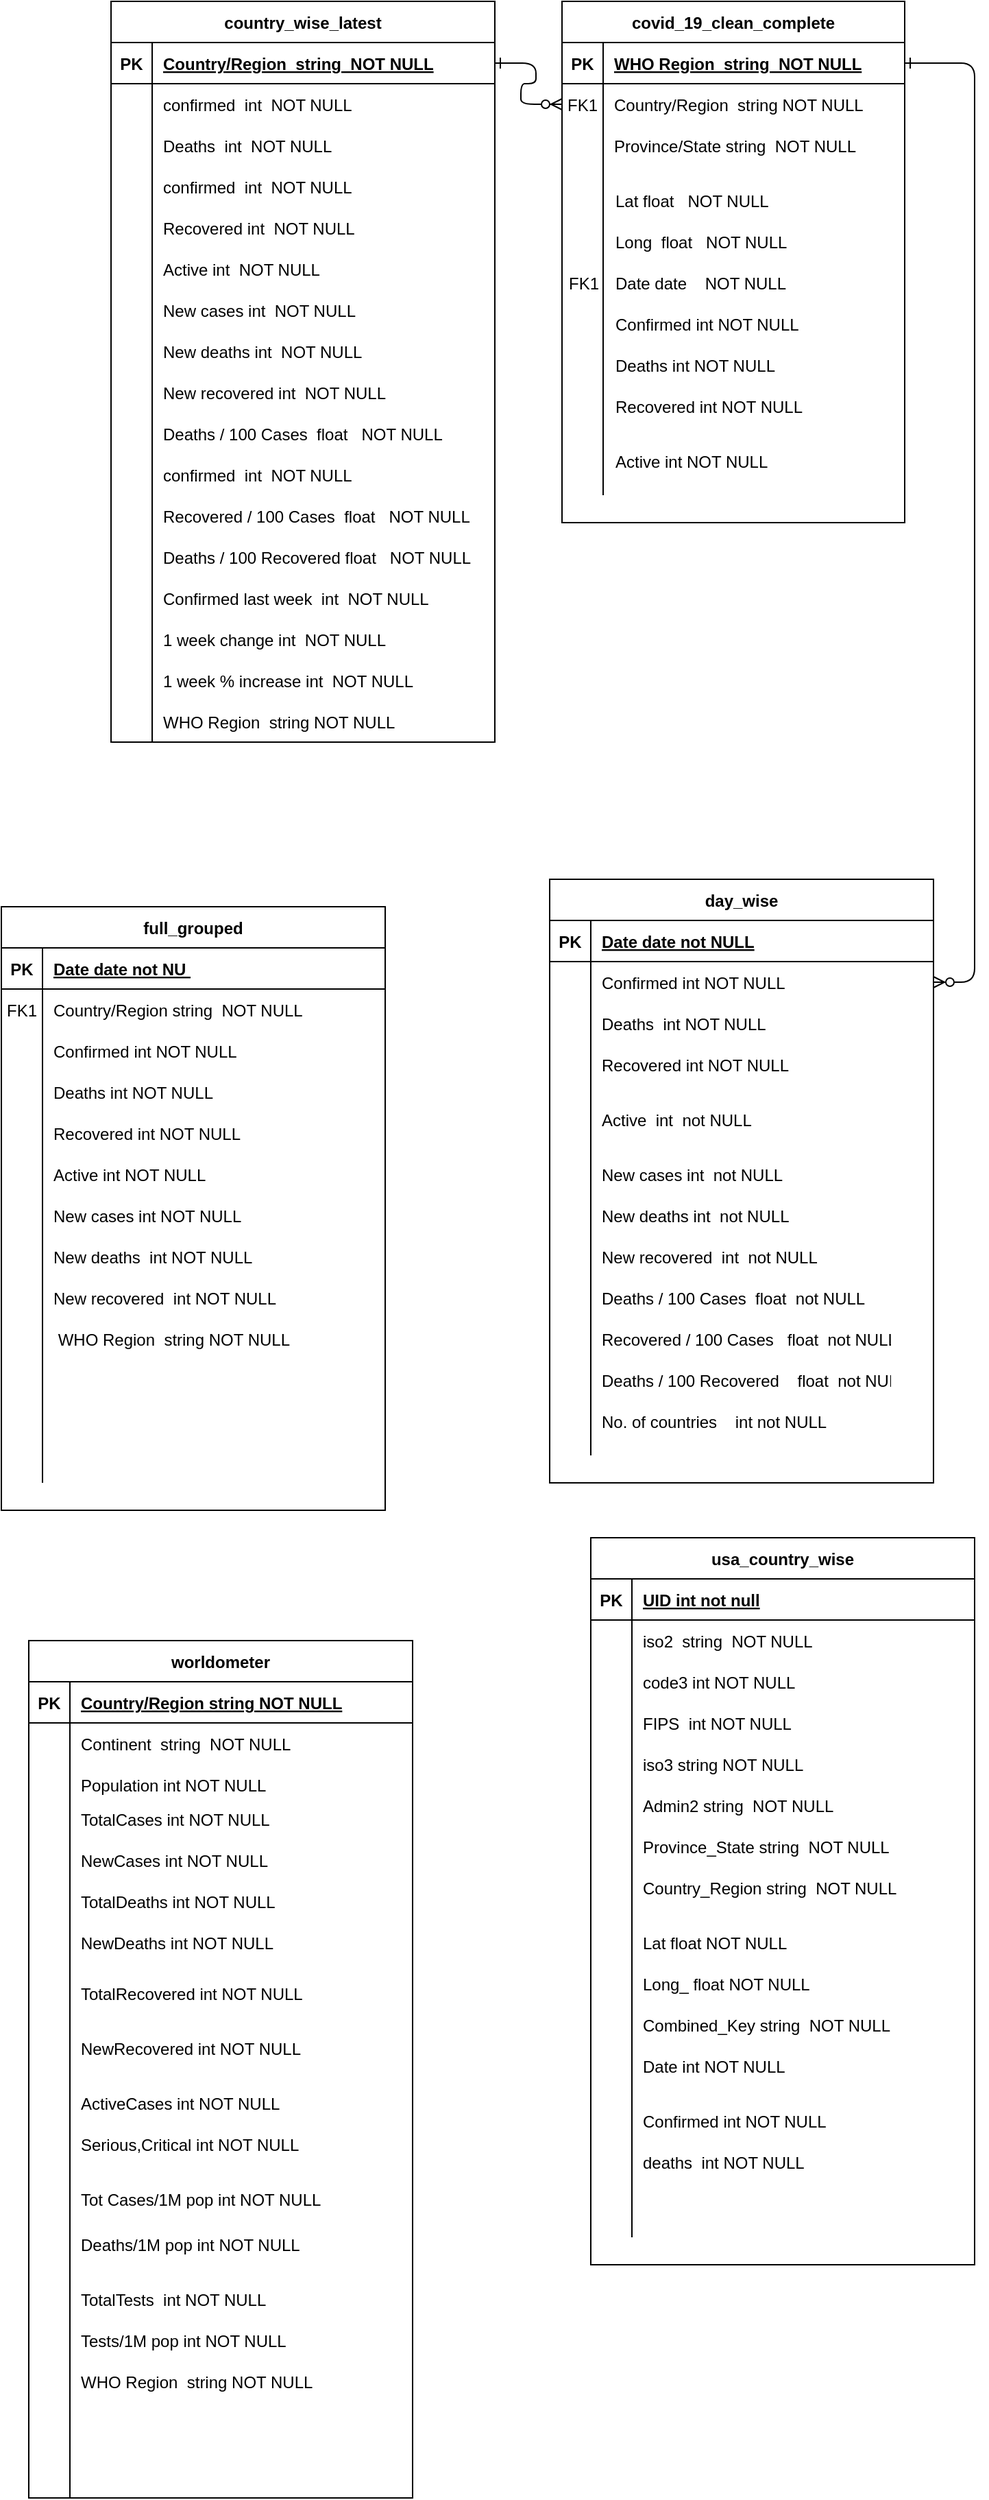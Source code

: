 <mxfile version="20.2.3" type="google"><diagram id="R2lEEEUBdFMjLlhIrx00" name="Page-1"><mxGraphModel grid="1" page="1" gridSize="10" guides="1" tooltips="1" connect="1" arrows="1" fold="1" pageScale="1" pageWidth="850" pageHeight="1100" math="0" shadow="0" extFonts="Permanent Marker^https://fonts.googleapis.com/css?family=Permanent+Marker"><root><mxCell id="0"/><mxCell id="1" parent="0"/><mxCell id="C-vyLk0tnHw3VtMMgP7b-1" value="" style="edgeStyle=entityRelationEdgeStyle;endArrow=ERzeroToMany;startArrow=ERone;endFill=1;startFill=0;" edge="1" parent="1" source="C-vyLk0tnHw3VtMMgP7b-24" target="C-vyLk0tnHw3VtMMgP7b-6"><mxGeometry width="100" height="100" relative="1" as="geometry"><mxPoint x="340" y="720" as="sourcePoint"/><mxPoint x="440" y="620" as="targetPoint"/></mxGeometry></mxCell><mxCell id="C-vyLk0tnHw3VtMMgP7b-12" value="" style="edgeStyle=entityRelationEdgeStyle;endArrow=ERzeroToMany;startArrow=ERone;endFill=1;startFill=0;" edge="1" parent="1" source="C-vyLk0tnHw3VtMMgP7b-3" target="C-vyLk0tnHw3VtMMgP7b-17"><mxGeometry width="100" height="100" relative="1" as="geometry"><mxPoint x="400" y="180" as="sourcePoint"/><mxPoint x="460" y="205" as="targetPoint"/></mxGeometry></mxCell><mxCell id="C-vyLk0tnHw3VtMMgP7b-2" value="covid_19_clean_complete" style="shape=table;startSize=30;container=1;collapsible=1;childLayout=tableLayout;fixedRows=1;rowLines=0;fontStyle=1;align=center;resizeLast=1;" vertex="1" parent="1"><mxGeometry x="449" y="120" width="250" height="380" as="geometry"/></mxCell><mxCell id="C-vyLk0tnHw3VtMMgP7b-3" value="" style="shape=partialRectangle;collapsible=0;dropTarget=0;pointerEvents=0;fillColor=none;points=[[0,0.5],[1,0.5]];portConstraint=eastwest;top=0;left=0;right=0;bottom=1;" vertex="1" parent="C-vyLk0tnHw3VtMMgP7b-2"><mxGeometry y="30" width="250" height="30" as="geometry"/></mxCell><mxCell id="C-vyLk0tnHw3VtMMgP7b-4" value="PK" style="shape=partialRectangle;overflow=hidden;connectable=0;fillColor=none;top=0;left=0;bottom=0;right=0;fontStyle=1;" vertex="1" parent="C-vyLk0tnHw3VtMMgP7b-3"><mxGeometry width="30" height="30" as="geometry"><mxRectangle width="30" height="30" as="alternateBounds"/></mxGeometry></mxCell><mxCell id="C-vyLk0tnHw3VtMMgP7b-5" value="WHO Region  string  NOT NULL " style="shape=partialRectangle;overflow=hidden;connectable=0;fillColor=none;top=0;left=0;bottom=0;right=0;align=left;spacingLeft=6;fontStyle=5;" vertex="1" parent="C-vyLk0tnHw3VtMMgP7b-3"><mxGeometry x="30" width="220" height="30" as="geometry"><mxRectangle width="220" height="30" as="alternateBounds"/></mxGeometry></mxCell><mxCell id="C-vyLk0tnHw3VtMMgP7b-6" value="" style="shape=partialRectangle;collapsible=0;dropTarget=0;pointerEvents=0;fillColor=none;points=[[0,0.5],[1,0.5]];portConstraint=eastwest;top=0;left=0;right=0;bottom=0;" vertex="1" parent="C-vyLk0tnHw3VtMMgP7b-2"><mxGeometry y="60" width="250" height="30" as="geometry"/></mxCell><mxCell id="C-vyLk0tnHw3VtMMgP7b-7" value="FK1" style="shape=partialRectangle;overflow=hidden;connectable=0;fillColor=none;top=0;left=0;bottom=0;right=0;" vertex="1" parent="C-vyLk0tnHw3VtMMgP7b-6"><mxGeometry width="30" height="30" as="geometry"><mxRectangle width="30" height="30" as="alternateBounds"/></mxGeometry></mxCell><mxCell id="C-vyLk0tnHw3VtMMgP7b-8" value="Country/Region  string NOT NULL" style="shape=partialRectangle;overflow=hidden;connectable=0;fillColor=none;top=0;left=0;bottom=0;right=0;align=left;spacingLeft=6;" vertex="1" parent="C-vyLk0tnHw3VtMMgP7b-6"><mxGeometry x="30" width="220" height="30" as="geometry"><mxRectangle width="220" height="30" as="alternateBounds"/></mxGeometry></mxCell><mxCell id="C-vyLk0tnHw3VtMMgP7b-9" value="" style="shape=partialRectangle;collapsible=0;dropTarget=0;pointerEvents=0;fillColor=none;points=[[0,0.5],[1,0.5]];portConstraint=eastwest;top=0;left=0;right=0;bottom=0;" vertex="1" parent="C-vyLk0tnHw3VtMMgP7b-2"><mxGeometry y="90" width="250" height="30" as="geometry"/></mxCell><mxCell id="C-vyLk0tnHw3VtMMgP7b-10" value="" style="shape=partialRectangle;overflow=hidden;connectable=0;fillColor=none;top=0;left=0;bottom=0;right=0;" vertex="1" parent="C-vyLk0tnHw3VtMMgP7b-9"><mxGeometry width="30" height="30" as="geometry"><mxRectangle width="30" height="30" as="alternateBounds"/></mxGeometry></mxCell><mxCell id="C-vyLk0tnHw3VtMMgP7b-11" value="Province/State string  NOT NULL" style="shape=partialRectangle;overflow=hidden;connectable=0;fillColor=none;top=0;left=0;bottom=0;right=0;align=left;spacingLeft=6;" vertex="1" parent="C-vyLk0tnHw3VtMMgP7b-9"><mxGeometry x="30" width="220" height="30" as="geometry"><mxRectangle width="220" height="30" as="alternateBounds"/></mxGeometry></mxCell><mxCell id="yvzxkybf4xVvJs6i5M3r-71" style="shape=partialRectangle;collapsible=0;dropTarget=0;pointerEvents=0;fillColor=none;points=[[0,0.5],[1,0.5]];portConstraint=eastwest;top=0;left=0;right=0;bottom=0;" vertex="1" parent="C-vyLk0tnHw3VtMMgP7b-2"><mxGeometry y="120" width="250" height="30" as="geometry"/></mxCell><mxCell id="yvzxkybf4xVvJs6i5M3r-72" style="shape=partialRectangle;overflow=hidden;connectable=0;fillColor=none;top=0;left=0;bottom=0;right=0;" vertex="1" parent="yvzxkybf4xVvJs6i5M3r-71"><mxGeometry width="30" height="30" as="geometry"><mxRectangle width="30" height="30" as="alternateBounds"/></mxGeometry></mxCell><mxCell id="yvzxkybf4xVvJs6i5M3r-73" style="shape=partialRectangle;overflow=hidden;connectable=0;fillColor=none;top=0;left=0;bottom=0;right=0;align=left;spacingLeft=6;" vertex="1" parent="yvzxkybf4xVvJs6i5M3r-71"><mxGeometry x="30" width="220" height="30" as="geometry"><mxRectangle width="220" height="30" as="alternateBounds"/></mxGeometry></mxCell><mxCell id="yvzxkybf4xVvJs6i5M3r-68" style="shape=partialRectangle;collapsible=0;dropTarget=0;pointerEvents=0;fillColor=none;points=[[0,0.5],[1,0.5]];portConstraint=eastwest;top=0;left=0;right=0;bottom=0;" vertex="1" parent="C-vyLk0tnHw3VtMMgP7b-2"><mxGeometry y="150" width="250" height="30" as="geometry"/></mxCell><mxCell id="yvzxkybf4xVvJs6i5M3r-69" style="shape=partialRectangle;overflow=hidden;connectable=0;fillColor=none;top=0;left=0;bottom=0;right=0;" vertex="1" parent="yvzxkybf4xVvJs6i5M3r-68"><mxGeometry width="30" height="30" as="geometry"><mxRectangle width="30" height="30" as="alternateBounds"/></mxGeometry></mxCell><mxCell id="yvzxkybf4xVvJs6i5M3r-70" style="shape=partialRectangle;overflow=hidden;connectable=0;fillColor=none;top=0;left=0;bottom=0;right=0;align=left;spacingLeft=6;" vertex="1" parent="yvzxkybf4xVvJs6i5M3r-68"><mxGeometry x="30" width="220" height="30" as="geometry"><mxRectangle width="220" height="30" as="alternateBounds"/></mxGeometry></mxCell><mxCell id="yvzxkybf4xVvJs6i5M3r-65" style="shape=partialRectangle;collapsible=0;dropTarget=0;pointerEvents=0;fillColor=none;points=[[0,0.5],[1,0.5]];portConstraint=eastwest;top=0;left=0;right=0;bottom=0;" vertex="1" parent="C-vyLk0tnHw3VtMMgP7b-2"><mxGeometry y="180" width="250" height="30" as="geometry"/></mxCell><mxCell id="yvzxkybf4xVvJs6i5M3r-66" style="shape=partialRectangle;overflow=hidden;connectable=0;fillColor=none;top=0;left=0;bottom=0;right=0;" vertex="1" parent="yvzxkybf4xVvJs6i5M3r-65"><mxGeometry width="30" height="30" as="geometry"><mxRectangle width="30" height="30" as="alternateBounds"/></mxGeometry></mxCell><mxCell id="yvzxkybf4xVvJs6i5M3r-67" style="shape=partialRectangle;overflow=hidden;connectable=0;fillColor=none;top=0;left=0;bottom=0;right=0;align=left;spacingLeft=6;" vertex="1" parent="yvzxkybf4xVvJs6i5M3r-65"><mxGeometry x="30" width="220" height="30" as="geometry"><mxRectangle width="220" height="30" as="alternateBounds"/></mxGeometry></mxCell><mxCell id="yvzxkybf4xVvJs6i5M3r-62" style="shape=partialRectangle;collapsible=0;dropTarget=0;pointerEvents=0;fillColor=none;points=[[0,0.5],[1,0.5]];portConstraint=eastwest;top=0;left=0;right=0;bottom=0;" vertex="1" parent="C-vyLk0tnHw3VtMMgP7b-2"><mxGeometry y="210" width="250" height="30" as="geometry"/></mxCell><mxCell id="yvzxkybf4xVvJs6i5M3r-63" style="shape=partialRectangle;overflow=hidden;connectable=0;fillColor=none;top=0;left=0;bottom=0;right=0;" vertex="1" parent="yvzxkybf4xVvJs6i5M3r-62"><mxGeometry width="30" height="30" as="geometry"><mxRectangle width="30" height="30" as="alternateBounds"/></mxGeometry></mxCell><mxCell id="yvzxkybf4xVvJs6i5M3r-64" style="shape=partialRectangle;overflow=hidden;connectable=0;fillColor=none;top=0;left=0;bottom=0;right=0;align=left;spacingLeft=6;" vertex="1" parent="yvzxkybf4xVvJs6i5M3r-62"><mxGeometry x="30" width="220" height="30" as="geometry"><mxRectangle width="220" height="30" as="alternateBounds"/></mxGeometry></mxCell><mxCell id="yvzxkybf4xVvJs6i5M3r-59" style="shape=partialRectangle;collapsible=0;dropTarget=0;pointerEvents=0;fillColor=none;points=[[0,0.5],[1,0.5]];portConstraint=eastwest;top=0;left=0;right=0;bottom=0;" vertex="1" parent="C-vyLk0tnHw3VtMMgP7b-2"><mxGeometry y="240" width="250" height="30" as="geometry"/></mxCell><mxCell id="yvzxkybf4xVvJs6i5M3r-60" style="shape=partialRectangle;overflow=hidden;connectable=0;fillColor=none;top=0;left=0;bottom=0;right=0;" vertex="1" parent="yvzxkybf4xVvJs6i5M3r-59"><mxGeometry width="30" height="30" as="geometry"><mxRectangle width="30" height="30" as="alternateBounds"/></mxGeometry></mxCell><mxCell id="yvzxkybf4xVvJs6i5M3r-61" style="shape=partialRectangle;overflow=hidden;connectable=0;fillColor=none;top=0;left=0;bottom=0;right=0;align=left;spacingLeft=6;" vertex="1" parent="yvzxkybf4xVvJs6i5M3r-59"><mxGeometry x="30" width="220" height="30" as="geometry"><mxRectangle width="220" height="30" as="alternateBounds"/></mxGeometry></mxCell><mxCell id="yvzxkybf4xVvJs6i5M3r-54" style="shape=partialRectangle;collapsible=0;dropTarget=0;pointerEvents=0;fillColor=none;points=[[0,0.5],[1,0.5]];portConstraint=eastwest;top=0;left=0;right=0;bottom=0;" vertex="1" parent="C-vyLk0tnHw3VtMMgP7b-2"><mxGeometry y="270" width="250" height="30" as="geometry"/></mxCell><mxCell id="yvzxkybf4xVvJs6i5M3r-55" style="shape=partialRectangle;overflow=hidden;connectable=0;fillColor=none;top=0;left=0;bottom=0;right=0;" vertex="1" parent="yvzxkybf4xVvJs6i5M3r-54"><mxGeometry width="30" height="30" as="geometry"><mxRectangle width="30" height="30" as="alternateBounds"/></mxGeometry></mxCell><mxCell id="yvzxkybf4xVvJs6i5M3r-56" style="shape=partialRectangle;overflow=hidden;connectable=0;fillColor=none;top=0;left=0;bottom=0;right=0;align=left;spacingLeft=6;" vertex="1" parent="yvzxkybf4xVvJs6i5M3r-54"><mxGeometry x="30" width="220" height="30" as="geometry"><mxRectangle width="220" height="30" as="alternateBounds"/></mxGeometry></mxCell><mxCell id="yvzxkybf4xVvJs6i5M3r-51" style="shape=partialRectangle;collapsible=0;dropTarget=0;pointerEvents=0;fillColor=none;points=[[0,0.5],[1,0.5]];portConstraint=eastwest;top=0;left=0;right=0;bottom=0;" vertex="1" parent="C-vyLk0tnHw3VtMMgP7b-2"><mxGeometry y="300" width="250" height="30" as="geometry"/></mxCell><mxCell id="yvzxkybf4xVvJs6i5M3r-52" style="shape=partialRectangle;overflow=hidden;connectable=0;fillColor=none;top=0;left=0;bottom=0;right=0;" vertex="1" parent="yvzxkybf4xVvJs6i5M3r-51"><mxGeometry width="30" height="30" as="geometry"><mxRectangle width="30" height="30" as="alternateBounds"/></mxGeometry></mxCell><mxCell id="yvzxkybf4xVvJs6i5M3r-53" style="shape=partialRectangle;overflow=hidden;connectable=0;fillColor=none;top=0;left=0;bottom=0;right=0;align=left;spacingLeft=6;" vertex="1" parent="yvzxkybf4xVvJs6i5M3r-51"><mxGeometry x="30" width="220" height="30" as="geometry"><mxRectangle width="220" height="30" as="alternateBounds"/></mxGeometry></mxCell><mxCell id="yvzxkybf4xVvJs6i5M3r-46" style="shape=partialRectangle;collapsible=0;dropTarget=0;pointerEvents=0;fillColor=none;points=[[0,0.5],[1,0.5]];portConstraint=eastwest;top=0;left=0;right=0;bottom=0;" vertex="1" parent="C-vyLk0tnHw3VtMMgP7b-2"><mxGeometry y="330" width="250" height="30" as="geometry"/></mxCell><mxCell id="yvzxkybf4xVvJs6i5M3r-47" style="shape=partialRectangle;overflow=hidden;connectable=0;fillColor=none;top=0;left=0;bottom=0;right=0;" vertex="1" parent="yvzxkybf4xVvJs6i5M3r-46"><mxGeometry width="30" height="30" as="geometry"><mxRectangle width="30" height="30" as="alternateBounds"/></mxGeometry></mxCell><mxCell id="yvzxkybf4xVvJs6i5M3r-48" style="shape=partialRectangle;overflow=hidden;connectable=0;fillColor=none;top=0;left=0;bottom=0;right=0;align=left;spacingLeft=6;" vertex="1" parent="yvzxkybf4xVvJs6i5M3r-46"><mxGeometry x="30" width="220" height="30" as="geometry"><mxRectangle width="220" height="30" as="alternateBounds"/></mxGeometry></mxCell><mxCell id="C-vyLk0tnHw3VtMMgP7b-13" value="day_wise" style="shape=table;startSize=30;container=1;collapsible=1;childLayout=tableLayout;fixedRows=1;rowLines=0;fontStyle=1;align=center;resizeLast=1;" vertex="1" parent="1"><mxGeometry x="440" y="760" width="280" height="440" as="geometry"/></mxCell><mxCell id="C-vyLk0tnHw3VtMMgP7b-14" value="" style="shape=partialRectangle;collapsible=0;dropTarget=0;pointerEvents=0;fillColor=none;points=[[0,0.5],[1,0.5]];portConstraint=eastwest;top=0;left=0;right=0;bottom=1;" vertex="1" parent="C-vyLk0tnHw3VtMMgP7b-13"><mxGeometry y="30" width="280" height="30" as="geometry"/></mxCell><mxCell id="C-vyLk0tnHw3VtMMgP7b-15" value="PK" style="shape=partialRectangle;overflow=hidden;connectable=0;fillColor=none;top=0;left=0;bottom=0;right=0;fontStyle=1;" vertex="1" parent="C-vyLk0tnHw3VtMMgP7b-14"><mxGeometry width="30" height="30" as="geometry"><mxRectangle width="30" height="30" as="alternateBounds"/></mxGeometry></mxCell><mxCell id="C-vyLk0tnHw3VtMMgP7b-16" value="Date date not NULL" style="shape=partialRectangle;overflow=hidden;connectable=0;fillColor=none;top=0;left=0;bottom=0;right=0;align=left;spacingLeft=6;fontStyle=5;" vertex="1" parent="C-vyLk0tnHw3VtMMgP7b-14"><mxGeometry x="30" width="250" height="30" as="geometry"><mxRectangle width="250" height="30" as="alternateBounds"/></mxGeometry></mxCell><mxCell id="C-vyLk0tnHw3VtMMgP7b-17" value="" style="shape=partialRectangle;collapsible=0;dropTarget=0;pointerEvents=0;fillColor=none;points=[[0,0.5],[1,0.5]];portConstraint=eastwest;top=0;left=0;right=0;bottom=0;" vertex="1" parent="C-vyLk0tnHw3VtMMgP7b-13"><mxGeometry y="60" width="280" height="30" as="geometry"/></mxCell><mxCell id="C-vyLk0tnHw3VtMMgP7b-18" value="" style="shape=partialRectangle;overflow=hidden;connectable=0;fillColor=none;top=0;left=0;bottom=0;right=0;" vertex="1" parent="C-vyLk0tnHw3VtMMgP7b-17"><mxGeometry width="30" height="30" as="geometry"><mxRectangle width="30" height="30" as="alternateBounds"/></mxGeometry></mxCell><mxCell id="C-vyLk0tnHw3VtMMgP7b-19" value="Confirmed int NOT NULL" style="shape=partialRectangle;overflow=hidden;connectable=0;fillColor=none;top=0;left=0;bottom=0;right=0;align=left;spacingLeft=6;" vertex="1" parent="C-vyLk0tnHw3VtMMgP7b-17"><mxGeometry x="30" width="250" height="30" as="geometry"><mxRectangle width="250" height="30" as="alternateBounds"/></mxGeometry></mxCell><mxCell id="C-vyLk0tnHw3VtMMgP7b-20" value="" style="shape=partialRectangle;collapsible=0;dropTarget=0;pointerEvents=0;fillColor=none;points=[[0,0.5],[1,0.5]];portConstraint=eastwest;top=0;left=0;right=0;bottom=0;" vertex="1" parent="C-vyLk0tnHw3VtMMgP7b-13"><mxGeometry y="90" width="280" height="30" as="geometry"/></mxCell><mxCell id="C-vyLk0tnHw3VtMMgP7b-21" value="" style="shape=partialRectangle;overflow=hidden;connectable=0;fillColor=none;top=0;left=0;bottom=0;right=0;" vertex="1" parent="C-vyLk0tnHw3VtMMgP7b-20"><mxGeometry width="30" height="30" as="geometry"><mxRectangle width="30" height="30" as="alternateBounds"/></mxGeometry></mxCell><mxCell id="C-vyLk0tnHw3VtMMgP7b-22" value="Deaths  int NOT NULL" style="shape=partialRectangle;overflow=hidden;connectable=0;fillColor=none;top=0;left=0;bottom=0;right=0;align=left;spacingLeft=6;" vertex="1" parent="C-vyLk0tnHw3VtMMgP7b-20"><mxGeometry x="30" width="250" height="30" as="geometry"><mxRectangle width="250" height="30" as="alternateBounds"/></mxGeometry></mxCell><mxCell id="yvzxkybf4xVvJs6i5M3r-114" style="shape=partialRectangle;collapsible=0;dropTarget=0;pointerEvents=0;fillColor=none;points=[[0,0.5],[1,0.5]];portConstraint=eastwest;top=0;left=0;right=0;bottom=0;" vertex="1" parent="C-vyLk0tnHw3VtMMgP7b-13"><mxGeometry y="120" width="280" height="30" as="geometry"/></mxCell><mxCell id="yvzxkybf4xVvJs6i5M3r-115" style="shape=partialRectangle;overflow=hidden;connectable=0;fillColor=none;top=0;left=0;bottom=0;right=0;" vertex="1" parent="yvzxkybf4xVvJs6i5M3r-114"><mxGeometry width="30" height="30" as="geometry"><mxRectangle width="30" height="30" as="alternateBounds"/></mxGeometry></mxCell><mxCell id="yvzxkybf4xVvJs6i5M3r-116" style="shape=partialRectangle;overflow=hidden;connectable=0;fillColor=none;top=0;left=0;bottom=0;right=0;align=left;spacingLeft=6;" vertex="1" parent="yvzxkybf4xVvJs6i5M3r-114"><mxGeometry x="30" width="250" height="30" as="geometry"><mxRectangle width="250" height="30" as="alternateBounds"/></mxGeometry></mxCell><mxCell id="yvzxkybf4xVvJs6i5M3r-103" style="shape=partialRectangle;collapsible=0;dropTarget=0;pointerEvents=0;fillColor=none;points=[[0,0.5],[1,0.5]];portConstraint=eastwest;top=0;left=0;right=0;bottom=0;" vertex="1" parent="C-vyLk0tnHw3VtMMgP7b-13"><mxGeometry y="150" width="280" height="30" as="geometry"/></mxCell><mxCell id="yvzxkybf4xVvJs6i5M3r-104" style="shape=partialRectangle;overflow=hidden;connectable=0;fillColor=none;top=0;left=0;bottom=0;right=0;" vertex="1" parent="yvzxkybf4xVvJs6i5M3r-103"><mxGeometry width="30" height="30" as="geometry"><mxRectangle width="30" height="30" as="alternateBounds"/></mxGeometry></mxCell><mxCell id="yvzxkybf4xVvJs6i5M3r-105" style="shape=partialRectangle;overflow=hidden;connectable=0;fillColor=none;top=0;left=0;bottom=0;right=0;align=left;spacingLeft=6;" vertex="1" parent="yvzxkybf4xVvJs6i5M3r-103"><mxGeometry x="30" width="250" height="30" as="geometry"><mxRectangle width="250" height="30" as="alternateBounds"/></mxGeometry></mxCell><mxCell id="yvzxkybf4xVvJs6i5M3r-100" style="shape=partialRectangle;collapsible=0;dropTarget=0;pointerEvents=0;fillColor=none;points=[[0,0.5],[1,0.5]];portConstraint=eastwest;top=0;left=0;right=0;bottom=0;" vertex="1" parent="C-vyLk0tnHw3VtMMgP7b-13"><mxGeometry y="180" width="280" height="30" as="geometry"/></mxCell><mxCell id="yvzxkybf4xVvJs6i5M3r-101" style="shape=partialRectangle;overflow=hidden;connectable=0;fillColor=none;top=0;left=0;bottom=0;right=0;" vertex="1" parent="yvzxkybf4xVvJs6i5M3r-100"><mxGeometry width="30" height="30" as="geometry"><mxRectangle width="30" height="30" as="alternateBounds"/></mxGeometry></mxCell><mxCell id="yvzxkybf4xVvJs6i5M3r-102" style="shape=partialRectangle;overflow=hidden;connectable=0;fillColor=none;top=0;left=0;bottom=0;right=0;align=left;spacingLeft=6;" vertex="1" parent="yvzxkybf4xVvJs6i5M3r-100"><mxGeometry x="30" width="250" height="30" as="geometry"><mxRectangle width="250" height="30" as="alternateBounds"/></mxGeometry></mxCell><mxCell id="yvzxkybf4xVvJs6i5M3r-97" style="shape=partialRectangle;collapsible=0;dropTarget=0;pointerEvents=0;fillColor=none;points=[[0,0.5],[1,0.5]];portConstraint=eastwest;top=0;left=0;right=0;bottom=0;" vertex="1" parent="C-vyLk0tnHw3VtMMgP7b-13"><mxGeometry y="210" width="280" height="30" as="geometry"/></mxCell><mxCell id="yvzxkybf4xVvJs6i5M3r-98" style="shape=partialRectangle;overflow=hidden;connectable=0;fillColor=none;top=0;left=0;bottom=0;right=0;" vertex="1" parent="yvzxkybf4xVvJs6i5M3r-97"><mxGeometry width="30" height="30" as="geometry"><mxRectangle width="30" height="30" as="alternateBounds"/></mxGeometry></mxCell><mxCell id="yvzxkybf4xVvJs6i5M3r-99" style="shape=partialRectangle;overflow=hidden;connectable=0;fillColor=none;top=0;left=0;bottom=0;right=0;align=left;spacingLeft=6;" vertex="1" parent="yvzxkybf4xVvJs6i5M3r-97"><mxGeometry x="30" width="250" height="30" as="geometry"><mxRectangle width="250" height="30" as="alternateBounds"/></mxGeometry></mxCell><mxCell id="yvzxkybf4xVvJs6i5M3r-94" style="shape=partialRectangle;collapsible=0;dropTarget=0;pointerEvents=0;fillColor=none;points=[[0,0.5],[1,0.5]];portConstraint=eastwest;top=0;left=0;right=0;bottom=0;" vertex="1" parent="C-vyLk0tnHw3VtMMgP7b-13"><mxGeometry y="240" width="280" height="30" as="geometry"/></mxCell><mxCell id="yvzxkybf4xVvJs6i5M3r-95" style="shape=partialRectangle;overflow=hidden;connectable=0;fillColor=none;top=0;left=0;bottom=0;right=0;" vertex="1" parent="yvzxkybf4xVvJs6i5M3r-94"><mxGeometry width="30" height="30" as="geometry"><mxRectangle width="30" height="30" as="alternateBounds"/></mxGeometry></mxCell><mxCell id="yvzxkybf4xVvJs6i5M3r-96" style="shape=partialRectangle;overflow=hidden;connectable=0;fillColor=none;top=0;left=0;bottom=0;right=0;align=left;spacingLeft=6;" vertex="1" parent="yvzxkybf4xVvJs6i5M3r-94"><mxGeometry x="30" width="250" height="30" as="geometry"><mxRectangle width="250" height="30" as="alternateBounds"/></mxGeometry></mxCell><mxCell id="yvzxkybf4xVvJs6i5M3r-91" style="shape=partialRectangle;collapsible=0;dropTarget=0;pointerEvents=0;fillColor=none;points=[[0,0.5],[1,0.5]];portConstraint=eastwest;top=0;left=0;right=0;bottom=0;" vertex="1" parent="C-vyLk0tnHw3VtMMgP7b-13"><mxGeometry y="270" width="280" height="30" as="geometry"/></mxCell><mxCell id="yvzxkybf4xVvJs6i5M3r-92" style="shape=partialRectangle;overflow=hidden;connectable=0;fillColor=none;top=0;left=0;bottom=0;right=0;" vertex="1" parent="yvzxkybf4xVvJs6i5M3r-91"><mxGeometry width="30" height="30" as="geometry"><mxRectangle width="30" height="30" as="alternateBounds"/></mxGeometry></mxCell><mxCell id="yvzxkybf4xVvJs6i5M3r-93" style="shape=partialRectangle;overflow=hidden;connectable=0;fillColor=none;top=0;left=0;bottom=0;right=0;align=left;spacingLeft=6;" vertex="1" parent="yvzxkybf4xVvJs6i5M3r-91"><mxGeometry x="30" width="250" height="30" as="geometry"><mxRectangle width="250" height="30" as="alternateBounds"/></mxGeometry></mxCell><mxCell id="yvzxkybf4xVvJs6i5M3r-88" style="shape=partialRectangle;collapsible=0;dropTarget=0;pointerEvents=0;fillColor=none;points=[[0,0.5],[1,0.5]];portConstraint=eastwest;top=0;left=0;right=0;bottom=0;" vertex="1" parent="C-vyLk0tnHw3VtMMgP7b-13"><mxGeometry y="300" width="280" height="30" as="geometry"/></mxCell><mxCell id="yvzxkybf4xVvJs6i5M3r-89" style="shape=partialRectangle;overflow=hidden;connectable=0;fillColor=none;top=0;left=0;bottom=0;right=0;" vertex="1" parent="yvzxkybf4xVvJs6i5M3r-88"><mxGeometry width="30" height="30" as="geometry"><mxRectangle width="30" height="30" as="alternateBounds"/></mxGeometry></mxCell><mxCell id="yvzxkybf4xVvJs6i5M3r-90" style="shape=partialRectangle;overflow=hidden;connectable=0;fillColor=none;top=0;left=0;bottom=0;right=0;align=left;spacingLeft=6;" vertex="1" parent="yvzxkybf4xVvJs6i5M3r-88"><mxGeometry x="30" width="250" height="30" as="geometry"><mxRectangle width="250" height="30" as="alternateBounds"/></mxGeometry></mxCell><mxCell id="yvzxkybf4xVvJs6i5M3r-85" style="shape=partialRectangle;collapsible=0;dropTarget=0;pointerEvents=0;fillColor=none;points=[[0,0.5],[1,0.5]];portConstraint=eastwest;top=0;left=0;right=0;bottom=0;" vertex="1" parent="C-vyLk0tnHw3VtMMgP7b-13"><mxGeometry y="330" width="280" height="30" as="geometry"/></mxCell><mxCell id="yvzxkybf4xVvJs6i5M3r-86" style="shape=partialRectangle;overflow=hidden;connectable=0;fillColor=none;top=0;left=0;bottom=0;right=0;" vertex="1" parent="yvzxkybf4xVvJs6i5M3r-85"><mxGeometry width="30" height="30" as="geometry"><mxRectangle width="30" height="30" as="alternateBounds"/></mxGeometry></mxCell><mxCell id="yvzxkybf4xVvJs6i5M3r-87" style="shape=partialRectangle;overflow=hidden;connectable=0;fillColor=none;top=0;left=0;bottom=0;right=0;align=left;spacingLeft=6;" vertex="1" parent="yvzxkybf4xVvJs6i5M3r-85"><mxGeometry x="30" width="250" height="30" as="geometry"><mxRectangle width="250" height="30" as="alternateBounds"/></mxGeometry></mxCell><mxCell id="yvzxkybf4xVvJs6i5M3r-82" style="shape=partialRectangle;collapsible=0;dropTarget=0;pointerEvents=0;fillColor=none;points=[[0,0.5],[1,0.5]];portConstraint=eastwest;top=0;left=0;right=0;bottom=0;" vertex="1" parent="C-vyLk0tnHw3VtMMgP7b-13"><mxGeometry y="360" width="280" height="30" as="geometry"/></mxCell><mxCell id="yvzxkybf4xVvJs6i5M3r-83" style="shape=partialRectangle;overflow=hidden;connectable=0;fillColor=none;top=0;left=0;bottom=0;right=0;" vertex="1" parent="yvzxkybf4xVvJs6i5M3r-82"><mxGeometry width="30" height="30" as="geometry"><mxRectangle width="30" height="30" as="alternateBounds"/></mxGeometry></mxCell><mxCell id="yvzxkybf4xVvJs6i5M3r-84" style="shape=partialRectangle;overflow=hidden;connectable=0;fillColor=none;top=0;left=0;bottom=0;right=0;align=left;spacingLeft=6;" vertex="1" parent="yvzxkybf4xVvJs6i5M3r-82"><mxGeometry x="30" width="250" height="30" as="geometry"><mxRectangle width="250" height="30" as="alternateBounds"/></mxGeometry></mxCell><mxCell id="yvzxkybf4xVvJs6i5M3r-79" style="shape=partialRectangle;collapsible=0;dropTarget=0;pointerEvents=0;fillColor=none;points=[[0,0.5],[1,0.5]];portConstraint=eastwest;top=0;left=0;right=0;bottom=0;" vertex="1" parent="C-vyLk0tnHw3VtMMgP7b-13"><mxGeometry y="390" width="280" height="30" as="geometry"/></mxCell><mxCell id="yvzxkybf4xVvJs6i5M3r-80" style="shape=partialRectangle;overflow=hidden;connectable=0;fillColor=none;top=0;left=0;bottom=0;right=0;" vertex="1" parent="yvzxkybf4xVvJs6i5M3r-79"><mxGeometry width="30" height="30" as="geometry"><mxRectangle width="30" height="30" as="alternateBounds"/></mxGeometry></mxCell><mxCell id="yvzxkybf4xVvJs6i5M3r-81" style="shape=partialRectangle;overflow=hidden;connectable=0;fillColor=none;top=0;left=0;bottom=0;right=0;align=left;spacingLeft=6;" vertex="1" parent="yvzxkybf4xVvJs6i5M3r-79"><mxGeometry x="30" width="250" height="30" as="geometry"><mxRectangle width="250" height="30" as="alternateBounds"/></mxGeometry></mxCell><mxCell id="C-vyLk0tnHw3VtMMgP7b-23" value="country_wise_latest" style="shape=table;startSize=30;container=1;collapsible=1;childLayout=tableLayout;fixedRows=1;rowLines=0;fontStyle=1;align=center;resizeLast=1;" vertex="1" parent="1"><mxGeometry x="120" y="120" width="280" height="540" as="geometry"/></mxCell><mxCell id="C-vyLk0tnHw3VtMMgP7b-24" value="" style="shape=partialRectangle;collapsible=0;dropTarget=0;pointerEvents=0;fillColor=none;points=[[0,0.5],[1,0.5]];portConstraint=eastwest;top=0;left=0;right=0;bottom=1;" vertex="1" parent="C-vyLk0tnHw3VtMMgP7b-23"><mxGeometry y="30" width="280" height="30" as="geometry"/></mxCell><mxCell id="C-vyLk0tnHw3VtMMgP7b-25" value="PK" style="shape=partialRectangle;overflow=hidden;connectable=0;fillColor=none;top=0;left=0;bottom=0;right=0;fontStyle=1;" vertex="1" parent="C-vyLk0tnHw3VtMMgP7b-24"><mxGeometry width="30" height="30" as="geometry"><mxRectangle width="30" height="30" as="alternateBounds"/></mxGeometry></mxCell><mxCell id="C-vyLk0tnHw3VtMMgP7b-26" value="Country/Region  string  NOT NULL " style="shape=partialRectangle;overflow=hidden;connectable=0;fillColor=none;top=0;left=0;bottom=0;right=0;align=left;spacingLeft=6;fontStyle=5;" vertex="1" parent="C-vyLk0tnHw3VtMMgP7b-24"><mxGeometry x="30" width="250" height="30" as="geometry"><mxRectangle width="250" height="30" as="alternateBounds"/></mxGeometry></mxCell><mxCell id="C-vyLk0tnHw3VtMMgP7b-27" value="" style="shape=partialRectangle;collapsible=0;dropTarget=0;pointerEvents=0;fillColor=none;points=[[0,0.5],[1,0.5]];portConstraint=eastwest;top=0;left=0;right=0;bottom=0;" vertex="1" parent="C-vyLk0tnHw3VtMMgP7b-23"><mxGeometry y="60" width="280" height="30" as="geometry"/></mxCell><mxCell id="C-vyLk0tnHw3VtMMgP7b-28" value="" style="shape=partialRectangle;overflow=hidden;connectable=0;fillColor=none;top=0;left=0;bottom=0;right=0;" vertex="1" parent="C-vyLk0tnHw3VtMMgP7b-27"><mxGeometry width="30" height="30" as="geometry"><mxRectangle width="30" height="30" as="alternateBounds"/></mxGeometry></mxCell><mxCell id="C-vyLk0tnHw3VtMMgP7b-29" value="confirmed  int  NOT NULL" style="shape=partialRectangle;overflow=hidden;connectable=0;fillColor=none;top=0;left=0;bottom=0;right=0;align=left;spacingLeft=6;" vertex="1" parent="C-vyLk0tnHw3VtMMgP7b-27"><mxGeometry x="30" width="250" height="30" as="geometry"><mxRectangle width="250" height="30" as="alternateBounds"/></mxGeometry></mxCell><mxCell id="yvzxkybf4xVvJs6i5M3r-1" value="" style="shape=partialRectangle;collapsible=0;dropTarget=0;pointerEvents=0;fillColor=none;points=[[0,0.5],[1,0.5]];portConstraint=eastwest;top=0;left=0;right=0;bottom=0;" vertex="1" parent="C-vyLk0tnHw3VtMMgP7b-23"><mxGeometry y="90" width="280" height="30" as="geometry"/></mxCell><mxCell id="yvzxkybf4xVvJs6i5M3r-2" value="" style="shape=partialRectangle;overflow=hidden;connectable=0;fillColor=none;top=0;left=0;bottom=0;right=0;" vertex="1" parent="yvzxkybf4xVvJs6i5M3r-1"><mxGeometry width="30" height="30" as="geometry"><mxRectangle width="30" height="30" as="alternateBounds"/></mxGeometry></mxCell><mxCell id="yvzxkybf4xVvJs6i5M3r-3" value="Deaths  int  NOT NULL" style="shape=partialRectangle;overflow=hidden;connectable=0;fillColor=none;top=0;left=0;bottom=0;right=0;align=left;spacingLeft=6;" vertex="1" parent="yvzxkybf4xVvJs6i5M3r-1"><mxGeometry x="30" width="250" height="30" as="geometry"><mxRectangle width="250" height="30" as="alternateBounds"/></mxGeometry></mxCell><mxCell id="yvzxkybf4xVvJs6i5M3r-4" value="" style="shape=partialRectangle;collapsible=0;dropTarget=0;pointerEvents=0;fillColor=none;points=[[0,0.5],[1,0.5]];portConstraint=eastwest;top=0;left=0;right=0;bottom=0;" vertex="1" parent="C-vyLk0tnHw3VtMMgP7b-23"><mxGeometry y="120" width="280" height="30" as="geometry"/></mxCell><mxCell id="yvzxkybf4xVvJs6i5M3r-5" value="" style="shape=partialRectangle;overflow=hidden;connectable=0;fillColor=none;top=0;left=0;bottom=0;right=0;" vertex="1" parent="yvzxkybf4xVvJs6i5M3r-4"><mxGeometry width="30" height="30" as="geometry"><mxRectangle width="30" height="30" as="alternateBounds"/></mxGeometry></mxCell><mxCell id="yvzxkybf4xVvJs6i5M3r-6" value="confirmed  int  NOT NULL" style="shape=partialRectangle;overflow=hidden;connectable=0;fillColor=none;top=0;left=0;bottom=0;right=0;align=left;spacingLeft=6;" vertex="1" parent="yvzxkybf4xVvJs6i5M3r-4"><mxGeometry x="30" width="250" height="30" as="geometry"><mxRectangle width="250" height="30" as="alternateBounds"/></mxGeometry></mxCell><mxCell id="yvzxkybf4xVvJs6i5M3r-7" value="" style="shape=partialRectangle;collapsible=0;dropTarget=0;pointerEvents=0;fillColor=none;points=[[0,0.5],[1,0.5]];portConstraint=eastwest;top=0;left=0;right=0;bottom=0;" vertex="1" parent="C-vyLk0tnHw3VtMMgP7b-23"><mxGeometry y="150" width="280" height="30" as="geometry"/></mxCell><mxCell id="yvzxkybf4xVvJs6i5M3r-8" value="" style="shape=partialRectangle;overflow=hidden;connectable=0;fillColor=none;top=0;left=0;bottom=0;right=0;" vertex="1" parent="yvzxkybf4xVvJs6i5M3r-7"><mxGeometry width="30" height="30" as="geometry"><mxRectangle width="30" height="30" as="alternateBounds"/></mxGeometry></mxCell><mxCell id="yvzxkybf4xVvJs6i5M3r-9" value="Recovered int  NOT NULL" style="shape=partialRectangle;overflow=hidden;connectable=0;fillColor=none;top=0;left=0;bottom=0;right=0;align=left;spacingLeft=6;" vertex="1" parent="yvzxkybf4xVvJs6i5M3r-7"><mxGeometry x="30" width="250" height="30" as="geometry"><mxRectangle width="250" height="30" as="alternateBounds"/></mxGeometry></mxCell><mxCell id="yvzxkybf4xVvJs6i5M3r-10" value="" style="shape=partialRectangle;collapsible=0;dropTarget=0;pointerEvents=0;fillColor=none;points=[[0,0.5],[1,0.5]];portConstraint=eastwest;top=0;left=0;right=0;bottom=0;" vertex="1" parent="C-vyLk0tnHw3VtMMgP7b-23"><mxGeometry y="180" width="280" height="30" as="geometry"/></mxCell><mxCell id="yvzxkybf4xVvJs6i5M3r-11" value="" style="shape=partialRectangle;overflow=hidden;connectable=0;fillColor=none;top=0;left=0;bottom=0;right=0;" vertex="1" parent="yvzxkybf4xVvJs6i5M3r-10"><mxGeometry width="30" height="30" as="geometry"><mxRectangle width="30" height="30" as="alternateBounds"/></mxGeometry></mxCell><mxCell id="yvzxkybf4xVvJs6i5M3r-12" value="Active int  NOT NULL" style="shape=partialRectangle;overflow=hidden;connectable=0;fillColor=none;top=0;left=0;bottom=0;right=0;align=left;spacingLeft=6;" vertex="1" parent="yvzxkybf4xVvJs6i5M3r-10"><mxGeometry x="30" width="250" height="30" as="geometry"><mxRectangle width="250" height="30" as="alternateBounds"/></mxGeometry></mxCell><mxCell id="yvzxkybf4xVvJs6i5M3r-13" value="" style="shape=partialRectangle;collapsible=0;dropTarget=0;pointerEvents=0;fillColor=none;points=[[0,0.5],[1,0.5]];portConstraint=eastwest;top=0;left=0;right=0;bottom=0;" vertex="1" parent="C-vyLk0tnHw3VtMMgP7b-23"><mxGeometry y="210" width="280" height="30" as="geometry"/></mxCell><mxCell id="yvzxkybf4xVvJs6i5M3r-14" value="" style="shape=partialRectangle;overflow=hidden;connectable=0;fillColor=none;top=0;left=0;bottom=0;right=0;" vertex="1" parent="yvzxkybf4xVvJs6i5M3r-13"><mxGeometry width="30" height="30" as="geometry"><mxRectangle width="30" height="30" as="alternateBounds"/></mxGeometry></mxCell><mxCell id="yvzxkybf4xVvJs6i5M3r-15" value="New cases int  NOT NULL" style="shape=partialRectangle;overflow=hidden;connectable=0;fillColor=none;top=0;left=0;bottom=0;right=0;align=left;spacingLeft=6;" vertex="1" parent="yvzxkybf4xVvJs6i5M3r-13"><mxGeometry x="30" width="250" height="30" as="geometry"><mxRectangle width="250" height="30" as="alternateBounds"/></mxGeometry></mxCell><mxCell id="yvzxkybf4xVvJs6i5M3r-16" value="" style="shape=partialRectangle;collapsible=0;dropTarget=0;pointerEvents=0;fillColor=none;points=[[0,0.5],[1,0.5]];portConstraint=eastwest;top=0;left=0;right=0;bottom=0;" vertex="1" parent="C-vyLk0tnHw3VtMMgP7b-23"><mxGeometry y="240" width="280" height="30" as="geometry"/></mxCell><mxCell id="yvzxkybf4xVvJs6i5M3r-17" value="" style="shape=partialRectangle;overflow=hidden;connectable=0;fillColor=none;top=0;left=0;bottom=0;right=0;" vertex="1" parent="yvzxkybf4xVvJs6i5M3r-16"><mxGeometry width="30" height="30" as="geometry"><mxRectangle width="30" height="30" as="alternateBounds"/></mxGeometry></mxCell><mxCell id="yvzxkybf4xVvJs6i5M3r-18" value="New deaths int  NOT NULL" style="shape=partialRectangle;overflow=hidden;connectable=0;fillColor=none;top=0;left=0;bottom=0;right=0;align=left;spacingLeft=6;" vertex="1" parent="yvzxkybf4xVvJs6i5M3r-16"><mxGeometry x="30" width="250" height="30" as="geometry"><mxRectangle width="250" height="30" as="alternateBounds"/></mxGeometry></mxCell><mxCell id="yvzxkybf4xVvJs6i5M3r-19" value="" style="shape=partialRectangle;collapsible=0;dropTarget=0;pointerEvents=0;fillColor=none;points=[[0,0.5],[1,0.5]];portConstraint=eastwest;top=0;left=0;right=0;bottom=0;" vertex="1" parent="C-vyLk0tnHw3VtMMgP7b-23"><mxGeometry y="270" width="280" height="30" as="geometry"/></mxCell><mxCell id="yvzxkybf4xVvJs6i5M3r-20" value="" style="shape=partialRectangle;overflow=hidden;connectable=0;fillColor=none;top=0;left=0;bottom=0;right=0;" vertex="1" parent="yvzxkybf4xVvJs6i5M3r-19"><mxGeometry width="30" height="30" as="geometry"><mxRectangle width="30" height="30" as="alternateBounds"/></mxGeometry></mxCell><mxCell id="yvzxkybf4xVvJs6i5M3r-21" value="New recovered int  NOT NULL" style="shape=partialRectangle;overflow=hidden;connectable=0;fillColor=none;top=0;left=0;bottom=0;right=0;align=left;spacingLeft=6;" vertex="1" parent="yvzxkybf4xVvJs6i5M3r-19"><mxGeometry x="30" width="250" height="30" as="geometry"><mxRectangle width="250" height="30" as="alternateBounds"/></mxGeometry></mxCell><mxCell id="yvzxkybf4xVvJs6i5M3r-22" value="" style="shape=partialRectangle;collapsible=0;dropTarget=0;pointerEvents=0;fillColor=none;points=[[0,0.5],[1,0.5]];portConstraint=eastwest;top=0;left=0;right=0;bottom=0;" vertex="1" parent="C-vyLk0tnHw3VtMMgP7b-23"><mxGeometry y="300" width="280" height="30" as="geometry"/></mxCell><mxCell id="yvzxkybf4xVvJs6i5M3r-23" value="" style="shape=partialRectangle;overflow=hidden;connectable=0;fillColor=none;top=0;left=0;bottom=0;right=0;" vertex="1" parent="yvzxkybf4xVvJs6i5M3r-22"><mxGeometry width="30" height="30" as="geometry"><mxRectangle width="30" height="30" as="alternateBounds"/></mxGeometry></mxCell><mxCell id="yvzxkybf4xVvJs6i5M3r-24" value="Deaths / 100 Cases  float   NOT NULL" style="shape=partialRectangle;overflow=hidden;connectable=0;fillColor=none;top=0;left=0;bottom=0;right=0;align=left;spacingLeft=6;" vertex="1" parent="yvzxkybf4xVvJs6i5M3r-22"><mxGeometry x="30" width="250" height="30" as="geometry"><mxRectangle width="250" height="30" as="alternateBounds"/></mxGeometry></mxCell><mxCell id="yvzxkybf4xVvJs6i5M3r-25" value="" style="shape=partialRectangle;collapsible=0;dropTarget=0;pointerEvents=0;fillColor=none;points=[[0,0.5],[1,0.5]];portConstraint=eastwest;top=0;left=0;right=0;bottom=0;" vertex="1" parent="C-vyLk0tnHw3VtMMgP7b-23"><mxGeometry y="330" width="280" height="30" as="geometry"/></mxCell><mxCell id="yvzxkybf4xVvJs6i5M3r-26" value="" style="shape=partialRectangle;overflow=hidden;connectable=0;fillColor=none;top=0;left=0;bottom=0;right=0;" vertex="1" parent="yvzxkybf4xVvJs6i5M3r-25"><mxGeometry width="30" height="30" as="geometry"><mxRectangle width="30" height="30" as="alternateBounds"/></mxGeometry></mxCell><mxCell id="yvzxkybf4xVvJs6i5M3r-27" value="confirmed  int  NOT NULL" style="shape=partialRectangle;overflow=hidden;connectable=0;fillColor=none;top=0;left=0;bottom=0;right=0;align=left;spacingLeft=6;" vertex="1" parent="yvzxkybf4xVvJs6i5M3r-25"><mxGeometry x="30" width="250" height="30" as="geometry"><mxRectangle width="250" height="30" as="alternateBounds"/></mxGeometry></mxCell><mxCell id="yvzxkybf4xVvJs6i5M3r-28" value="" style="shape=partialRectangle;collapsible=0;dropTarget=0;pointerEvents=0;fillColor=none;points=[[0,0.5],[1,0.5]];portConstraint=eastwest;top=0;left=0;right=0;bottom=0;" vertex="1" parent="C-vyLk0tnHw3VtMMgP7b-23"><mxGeometry y="360" width="280" height="30" as="geometry"/></mxCell><mxCell id="yvzxkybf4xVvJs6i5M3r-29" value="" style="shape=partialRectangle;overflow=hidden;connectable=0;fillColor=none;top=0;left=0;bottom=0;right=0;" vertex="1" parent="yvzxkybf4xVvJs6i5M3r-28"><mxGeometry width="30" height="30" as="geometry"><mxRectangle width="30" height="30" as="alternateBounds"/></mxGeometry></mxCell><mxCell id="yvzxkybf4xVvJs6i5M3r-30" value="Recovered / 100 Cases  float   NOT NULL" style="shape=partialRectangle;overflow=hidden;connectable=0;fillColor=none;top=0;left=0;bottom=0;right=0;align=left;spacingLeft=6;" vertex="1" parent="yvzxkybf4xVvJs6i5M3r-28"><mxGeometry x="30" width="250" height="30" as="geometry"><mxRectangle width="250" height="30" as="alternateBounds"/></mxGeometry></mxCell><mxCell id="yvzxkybf4xVvJs6i5M3r-31" value="" style="shape=partialRectangle;collapsible=0;dropTarget=0;pointerEvents=0;fillColor=none;points=[[0,0.5],[1,0.5]];portConstraint=eastwest;top=0;left=0;right=0;bottom=0;" vertex="1" parent="C-vyLk0tnHw3VtMMgP7b-23"><mxGeometry y="390" width="280" height="30" as="geometry"/></mxCell><mxCell id="yvzxkybf4xVvJs6i5M3r-32" value="" style="shape=partialRectangle;overflow=hidden;connectable=0;fillColor=none;top=0;left=0;bottom=0;right=0;" vertex="1" parent="yvzxkybf4xVvJs6i5M3r-31"><mxGeometry width="30" height="30" as="geometry"><mxRectangle width="30" height="30" as="alternateBounds"/></mxGeometry></mxCell><mxCell id="yvzxkybf4xVvJs6i5M3r-33" value="Deaths / 100 Recovered float   NOT NULL" style="shape=partialRectangle;overflow=hidden;connectable=0;fillColor=none;top=0;left=0;bottom=0;right=0;align=left;spacingLeft=6;" vertex="1" parent="yvzxkybf4xVvJs6i5M3r-31"><mxGeometry x="30" width="250" height="30" as="geometry"><mxRectangle width="250" height="30" as="alternateBounds"/></mxGeometry></mxCell><mxCell id="yvzxkybf4xVvJs6i5M3r-34" value="" style="shape=partialRectangle;collapsible=0;dropTarget=0;pointerEvents=0;fillColor=none;points=[[0,0.5],[1,0.5]];portConstraint=eastwest;top=0;left=0;right=0;bottom=0;" vertex="1" parent="C-vyLk0tnHw3VtMMgP7b-23"><mxGeometry y="420" width="280" height="30" as="geometry"/></mxCell><mxCell id="yvzxkybf4xVvJs6i5M3r-35" value="" style="shape=partialRectangle;overflow=hidden;connectable=0;fillColor=none;top=0;left=0;bottom=0;right=0;" vertex="1" parent="yvzxkybf4xVvJs6i5M3r-34"><mxGeometry width="30" height="30" as="geometry"><mxRectangle width="30" height="30" as="alternateBounds"/></mxGeometry></mxCell><mxCell id="yvzxkybf4xVvJs6i5M3r-36" value="Confirmed last week  int  NOT NULL" style="shape=partialRectangle;overflow=hidden;connectable=0;fillColor=none;top=0;left=0;bottom=0;right=0;align=left;spacingLeft=6;" vertex="1" parent="yvzxkybf4xVvJs6i5M3r-34"><mxGeometry x="30" width="250" height="30" as="geometry"><mxRectangle width="250" height="30" as="alternateBounds"/></mxGeometry></mxCell><mxCell id="yvzxkybf4xVvJs6i5M3r-37" value="" style="shape=partialRectangle;collapsible=0;dropTarget=0;pointerEvents=0;fillColor=none;points=[[0,0.5],[1,0.5]];portConstraint=eastwest;top=0;left=0;right=0;bottom=0;" vertex="1" parent="C-vyLk0tnHw3VtMMgP7b-23"><mxGeometry y="450" width="280" height="30" as="geometry"/></mxCell><mxCell id="yvzxkybf4xVvJs6i5M3r-38" value="" style="shape=partialRectangle;overflow=hidden;connectable=0;fillColor=none;top=0;left=0;bottom=0;right=0;" vertex="1" parent="yvzxkybf4xVvJs6i5M3r-37"><mxGeometry width="30" height="30" as="geometry"><mxRectangle width="30" height="30" as="alternateBounds"/></mxGeometry></mxCell><mxCell id="yvzxkybf4xVvJs6i5M3r-39" value="1 week change int  NOT NULL" style="shape=partialRectangle;overflow=hidden;connectable=0;fillColor=none;top=0;left=0;bottom=0;right=0;align=left;spacingLeft=6;" vertex="1" parent="yvzxkybf4xVvJs6i5M3r-37"><mxGeometry x="30" width="250" height="30" as="geometry"><mxRectangle width="250" height="30" as="alternateBounds"/></mxGeometry></mxCell><mxCell id="yvzxkybf4xVvJs6i5M3r-40" value="" style="shape=partialRectangle;collapsible=0;dropTarget=0;pointerEvents=0;fillColor=none;points=[[0,0.5],[1,0.5]];portConstraint=eastwest;top=0;left=0;right=0;bottom=0;" vertex="1" parent="C-vyLk0tnHw3VtMMgP7b-23"><mxGeometry y="480" width="280" height="30" as="geometry"/></mxCell><mxCell id="yvzxkybf4xVvJs6i5M3r-41" value="" style="shape=partialRectangle;overflow=hidden;connectable=0;fillColor=none;top=0;left=0;bottom=0;right=0;" vertex="1" parent="yvzxkybf4xVvJs6i5M3r-40"><mxGeometry width="30" height="30" as="geometry"><mxRectangle width="30" height="30" as="alternateBounds"/></mxGeometry></mxCell><mxCell id="yvzxkybf4xVvJs6i5M3r-42" value="1 week % increase int  NOT NULL" style="shape=partialRectangle;overflow=hidden;connectable=0;fillColor=none;top=0;left=0;bottom=0;right=0;align=left;spacingLeft=6;" vertex="1" parent="yvzxkybf4xVvJs6i5M3r-40"><mxGeometry x="30" width="250" height="30" as="geometry"><mxRectangle width="250" height="30" as="alternateBounds"/></mxGeometry></mxCell><mxCell id="yvzxkybf4xVvJs6i5M3r-43" value="" style="shape=partialRectangle;collapsible=0;dropTarget=0;pointerEvents=0;fillColor=none;points=[[0,0.5],[1,0.5]];portConstraint=eastwest;top=0;left=0;right=0;bottom=0;" vertex="1" parent="C-vyLk0tnHw3VtMMgP7b-23"><mxGeometry y="510" width="280" height="30" as="geometry"/></mxCell><mxCell id="yvzxkybf4xVvJs6i5M3r-44" value="" style="shape=partialRectangle;overflow=hidden;connectable=0;fillColor=none;top=0;left=0;bottom=0;right=0;" vertex="1" parent="yvzxkybf4xVvJs6i5M3r-43"><mxGeometry width="30" height="30" as="geometry"><mxRectangle width="30" height="30" as="alternateBounds"/></mxGeometry></mxCell><mxCell id="yvzxkybf4xVvJs6i5M3r-45" value="WHO Region  string NOT NULL" style="shape=partialRectangle;overflow=hidden;connectable=0;fillColor=none;top=0;left=0;bottom=0;right=0;align=left;spacingLeft=6;" vertex="1" parent="yvzxkybf4xVvJs6i5M3r-43"><mxGeometry x="30" width="250" height="30" as="geometry"><mxRectangle width="250" height="30" as="alternateBounds"/></mxGeometry></mxCell><mxCell id="yvzxkybf4xVvJs6i5M3r-49" value="Lat float   NOT NULL" style="shape=partialRectangle;overflow=hidden;connectable=0;fillColor=none;top=0;left=0;bottom=0;right=0;align=left;spacingLeft=6;" vertex="1" parent="1"><mxGeometry x="480" y="250" width="220" height="30" as="geometry"><mxRectangle width="220" height="30" as="alternateBounds"/></mxGeometry></mxCell><mxCell id="yvzxkybf4xVvJs6i5M3r-57" value="Long  float   NOT NULL" style="shape=partialRectangle;overflow=hidden;connectable=0;fillColor=none;top=0;left=0;bottom=0;right=0;align=left;spacingLeft=6;" vertex="1" parent="1"><mxGeometry x="480" y="280" width="220" height="30" as="geometry"><mxRectangle width="220" height="30" as="alternateBounds"/></mxGeometry></mxCell><mxCell id="yvzxkybf4xVvJs6i5M3r-58" value="Date date    NOT NULL" style="shape=partialRectangle;overflow=hidden;connectable=0;fillColor=none;top=0;left=0;bottom=0;right=0;align=left;spacingLeft=6;" vertex="1" parent="1"><mxGeometry x="480" y="310" width="220" height="30" as="geometry"><mxRectangle width="220" height="30" as="alternateBounds"/></mxGeometry></mxCell><mxCell id="yvzxkybf4xVvJs6i5M3r-74" value="Confirmed int NOT NULL" style="shape=partialRectangle;overflow=hidden;connectable=0;fillColor=none;top=0;left=0;bottom=0;right=0;align=left;spacingLeft=6;" vertex="1" parent="1"><mxGeometry x="480" y="340" width="220" height="30" as="geometry"><mxRectangle width="220" height="30" as="alternateBounds"/></mxGeometry></mxCell><mxCell id="yvzxkybf4xVvJs6i5M3r-75" value="Deaths int NOT NULL" style="shape=partialRectangle;overflow=hidden;connectable=0;fillColor=none;top=0;left=0;bottom=0;right=0;align=left;spacingLeft=6;" vertex="1" parent="1"><mxGeometry x="480" y="370" width="220" height="30" as="geometry"><mxRectangle width="220" height="30" as="alternateBounds"/></mxGeometry></mxCell><mxCell id="yvzxkybf4xVvJs6i5M3r-76" value="Recovered int NOT NULL" style="shape=partialRectangle;overflow=hidden;connectable=0;fillColor=none;top=0;left=0;bottom=0;right=0;align=left;spacingLeft=6;" vertex="1" parent="1"><mxGeometry x="480" y="400" width="220" height="30" as="geometry"><mxRectangle width="220" height="30" as="alternateBounds"/></mxGeometry></mxCell><mxCell id="yvzxkybf4xVvJs6i5M3r-77" value="Active int NOT NULL" style="shape=partialRectangle;overflow=hidden;connectable=0;fillColor=none;top=0;left=0;bottom=0;right=0;align=left;spacingLeft=6;" vertex="1" parent="1"><mxGeometry x="480" y="440" width="220" height="30" as="geometry"><mxRectangle width="220" height="30" as="alternateBounds"/></mxGeometry></mxCell><mxCell id="yvzxkybf4xVvJs6i5M3r-78" value="FK1" style="shape=partialRectangle;overflow=hidden;connectable=0;fillColor=none;top=0;left=0;bottom=0;right=0;" vertex="1" parent="1"><mxGeometry x="450" y="310" width="30" height="30" as="geometry"><mxRectangle width="30" height="30" as="alternateBounds"/></mxGeometry></mxCell><mxCell id="yvzxkybf4xVvJs6i5M3r-106" value="Recovered int NOT NULL" style="shape=partialRectangle;overflow=hidden;connectable=0;fillColor=none;top=0;left=0;bottom=0;right=0;align=left;spacingLeft=6;" vertex="1" parent="1"><mxGeometry x="470" y="880" width="220" height="30" as="geometry"><mxRectangle width="220" height="30" as="alternateBounds"/></mxGeometry></mxCell><mxCell id="yvzxkybf4xVvJs6i5M3r-107" value="Active  int  not NULL" style="shape=partialRectangle;overflow=hidden;connectable=0;fillColor=none;top=0;left=0;bottom=0;right=0;align=left;spacingLeft=6;" vertex="1" parent="1"><mxGeometry x="470" y="920" width="220" height="30" as="geometry"><mxRectangle width="220" height="30" as="alternateBounds"/></mxGeometry></mxCell><mxCell id="yvzxkybf4xVvJs6i5M3r-108" value="New cases int  not NULL" style="shape=partialRectangle;overflow=hidden;connectable=0;fillColor=none;top=0;left=0;bottom=0;right=0;align=left;spacingLeft=6;" vertex="1" parent="1"><mxGeometry x="470" y="960" width="220" height="30" as="geometry"><mxRectangle width="220" height="30" as="alternateBounds"/></mxGeometry></mxCell><mxCell id="yvzxkybf4xVvJs6i5M3r-109" value="New deaths int  not NULL" style="shape=partialRectangle;overflow=hidden;connectable=0;fillColor=none;top=0;left=0;bottom=0;right=0;align=left;spacingLeft=6;" vertex="1" parent="1"><mxGeometry x="470" y="990" width="220" height="30" as="geometry"><mxRectangle width="220" height="30" as="alternateBounds"/></mxGeometry></mxCell><mxCell id="yvzxkybf4xVvJs6i5M3r-110" value="New recovered  int  not NULL" style="shape=partialRectangle;overflow=hidden;connectable=0;fillColor=none;top=0;left=0;bottom=0;right=0;align=left;spacingLeft=6;" vertex="1" parent="1"><mxGeometry x="470" y="1020" width="220" height="30" as="geometry"><mxRectangle width="220" height="30" as="alternateBounds"/></mxGeometry></mxCell><mxCell id="yvzxkybf4xVvJs6i5M3r-111" value="Deaths / 100 Cases  float  not NULL" style="shape=partialRectangle;overflow=hidden;connectable=0;fillColor=none;top=0;left=0;bottom=0;right=0;align=left;spacingLeft=6;" vertex="1" parent="1"><mxGeometry x="470" y="1050" width="220" height="30" as="geometry"><mxRectangle width="220" height="30" as="alternateBounds"/></mxGeometry></mxCell><mxCell id="yvzxkybf4xVvJs6i5M3r-112" value="Recovered / 100 Cases   float  not NULL" style="shape=partialRectangle;overflow=hidden;connectable=0;fillColor=none;top=0;left=0;bottom=0;right=0;align=left;spacingLeft=6;" vertex="1" parent="1"><mxGeometry x="470" y="1080" width="220" height="30" as="geometry"><mxRectangle width="220" height="30" as="alternateBounds"/></mxGeometry></mxCell><mxCell id="yvzxkybf4xVvJs6i5M3r-113" value="Deaths / 100 Recovered    float  not NULL" style="shape=partialRectangle;overflow=hidden;connectable=0;fillColor=none;top=0;left=0;bottom=0;right=0;align=left;spacingLeft=6;" vertex="1" parent="1"><mxGeometry x="470" y="1110" width="220" height="30" as="geometry"><mxRectangle width="220" height="30" as="alternateBounds"/></mxGeometry></mxCell><mxCell id="yvzxkybf4xVvJs6i5M3r-117" value="No. of countries    int not NULL" style="shape=partialRectangle;overflow=hidden;connectable=0;fillColor=none;top=0;left=0;bottom=0;right=0;align=left;spacingLeft=6;" vertex="1" parent="1"><mxGeometry x="470" y="1140" width="220" height="30" as="geometry"><mxRectangle width="220" height="30" as="alternateBounds"/></mxGeometry></mxCell><mxCell id="yvzxkybf4xVvJs6i5M3r-118" value="full_grouped" style="shape=table;startSize=30;container=1;collapsible=1;childLayout=tableLayout;fixedRows=1;rowLines=0;fontStyle=1;align=center;resizeLast=1;" vertex="1" parent="1"><mxGeometry x="40" y="780" width="280" height="440" as="geometry"/></mxCell><mxCell id="yvzxkybf4xVvJs6i5M3r-119" value="" style="shape=partialRectangle;collapsible=0;dropTarget=0;pointerEvents=0;fillColor=none;points=[[0,0.5],[1,0.5]];portConstraint=eastwest;top=0;left=0;right=0;bottom=1;" vertex="1" parent="yvzxkybf4xVvJs6i5M3r-118"><mxGeometry y="30" width="280" height="30" as="geometry"/></mxCell><mxCell id="yvzxkybf4xVvJs6i5M3r-120" value="PK" style="shape=partialRectangle;overflow=hidden;connectable=0;fillColor=none;top=0;left=0;bottom=0;right=0;fontStyle=1;" vertex="1" parent="yvzxkybf4xVvJs6i5M3r-119"><mxGeometry width="30" height="30" as="geometry"><mxRectangle width="30" height="30" as="alternateBounds"/></mxGeometry></mxCell><mxCell id="yvzxkybf4xVvJs6i5M3r-121" value="Date date not NU " style="shape=partialRectangle;overflow=hidden;connectable=0;fillColor=none;top=0;left=0;bottom=0;right=0;align=left;spacingLeft=6;fontStyle=5;" vertex="1" parent="yvzxkybf4xVvJs6i5M3r-119"><mxGeometry x="30" width="250" height="30" as="geometry"><mxRectangle width="250" height="30" as="alternateBounds"/></mxGeometry></mxCell><mxCell id="yvzxkybf4xVvJs6i5M3r-122" value="" style="shape=partialRectangle;collapsible=0;dropTarget=0;pointerEvents=0;fillColor=none;points=[[0,0.5],[1,0.5]];portConstraint=eastwest;top=0;left=0;right=0;bottom=0;" vertex="1" parent="yvzxkybf4xVvJs6i5M3r-118"><mxGeometry y="60" width="280" height="30" as="geometry"/></mxCell><mxCell id="yvzxkybf4xVvJs6i5M3r-123" value="" style="shape=partialRectangle;overflow=hidden;connectable=0;fillColor=none;top=0;left=0;bottom=0;right=0;" vertex="1" parent="yvzxkybf4xVvJs6i5M3r-122"><mxGeometry width="30" height="30" as="geometry"><mxRectangle width="30" height="30" as="alternateBounds"/></mxGeometry></mxCell><mxCell id="yvzxkybf4xVvJs6i5M3r-124" value="Country/Region string  NOT NULL" style="shape=partialRectangle;overflow=hidden;connectable=0;fillColor=none;top=0;left=0;bottom=0;right=0;align=left;spacingLeft=6;" vertex="1" parent="yvzxkybf4xVvJs6i5M3r-122"><mxGeometry x="30" width="250" height="30" as="geometry"><mxRectangle width="250" height="30" as="alternateBounds"/></mxGeometry></mxCell><mxCell id="yvzxkybf4xVvJs6i5M3r-125" value="" style="shape=partialRectangle;collapsible=0;dropTarget=0;pointerEvents=0;fillColor=none;points=[[0,0.5],[1,0.5]];portConstraint=eastwest;top=0;left=0;right=0;bottom=0;" vertex="1" parent="yvzxkybf4xVvJs6i5M3r-118"><mxGeometry y="90" width="280" height="30" as="geometry"/></mxCell><mxCell id="yvzxkybf4xVvJs6i5M3r-126" value="" style="shape=partialRectangle;overflow=hidden;connectable=0;fillColor=none;top=0;left=0;bottom=0;right=0;" vertex="1" parent="yvzxkybf4xVvJs6i5M3r-125"><mxGeometry width="30" height="30" as="geometry"><mxRectangle width="30" height="30" as="alternateBounds"/></mxGeometry></mxCell><mxCell id="yvzxkybf4xVvJs6i5M3r-127" value="Confirmed int NOT NULL" style="shape=partialRectangle;overflow=hidden;connectable=0;fillColor=none;top=0;left=0;bottom=0;right=0;align=left;spacingLeft=6;" vertex="1" parent="yvzxkybf4xVvJs6i5M3r-125"><mxGeometry x="30" width="250" height="30" as="geometry"><mxRectangle width="250" height="30" as="alternateBounds"/></mxGeometry></mxCell><mxCell id="yvzxkybf4xVvJs6i5M3r-128" style="shape=partialRectangle;collapsible=0;dropTarget=0;pointerEvents=0;fillColor=none;points=[[0,0.5],[1,0.5]];portConstraint=eastwest;top=0;left=0;right=0;bottom=0;" vertex="1" parent="yvzxkybf4xVvJs6i5M3r-118"><mxGeometry y="120" width="280" height="30" as="geometry"/></mxCell><mxCell id="yvzxkybf4xVvJs6i5M3r-129" style="shape=partialRectangle;overflow=hidden;connectable=0;fillColor=none;top=0;left=0;bottom=0;right=0;" vertex="1" parent="yvzxkybf4xVvJs6i5M3r-128"><mxGeometry width="30" height="30" as="geometry"><mxRectangle width="30" height="30" as="alternateBounds"/></mxGeometry></mxCell><mxCell id="yvzxkybf4xVvJs6i5M3r-130" style="shape=partialRectangle;overflow=hidden;connectable=0;fillColor=none;top=0;left=0;bottom=0;right=0;align=left;spacingLeft=6;" vertex="1" parent="yvzxkybf4xVvJs6i5M3r-128"><mxGeometry x="30" width="250" height="30" as="geometry"><mxRectangle width="250" height="30" as="alternateBounds"/></mxGeometry></mxCell><mxCell id="yvzxkybf4xVvJs6i5M3r-131" style="shape=partialRectangle;collapsible=0;dropTarget=0;pointerEvents=0;fillColor=none;points=[[0,0.5],[1,0.5]];portConstraint=eastwest;top=0;left=0;right=0;bottom=0;" vertex="1" parent="yvzxkybf4xVvJs6i5M3r-118"><mxGeometry y="150" width="280" height="30" as="geometry"/></mxCell><mxCell id="yvzxkybf4xVvJs6i5M3r-132" style="shape=partialRectangle;overflow=hidden;connectable=0;fillColor=none;top=0;left=0;bottom=0;right=0;" vertex="1" parent="yvzxkybf4xVvJs6i5M3r-131"><mxGeometry width="30" height="30" as="geometry"><mxRectangle width="30" height="30" as="alternateBounds"/></mxGeometry></mxCell><mxCell id="yvzxkybf4xVvJs6i5M3r-133" style="shape=partialRectangle;overflow=hidden;connectable=0;fillColor=none;top=0;left=0;bottom=0;right=0;align=left;spacingLeft=6;" vertex="1" parent="yvzxkybf4xVvJs6i5M3r-131"><mxGeometry x="30" width="250" height="30" as="geometry"><mxRectangle width="250" height="30" as="alternateBounds"/></mxGeometry></mxCell><mxCell id="yvzxkybf4xVvJs6i5M3r-134" style="shape=partialRectangle;collapsible=0;dropTarget=0;pointerEvents=0;fillColor=none;points=[[0,0.5],[1,0.5]];portConstraint=eastwest;top=0;left=0;right=0;bottom=0;" vertex="1" parent="yvzxkybf4xVvJs6i5M3r-118"><mxGeometry y="180" width="280" height="30" as="geometry"/></mxCell><mxCell id="yvzxkybf4xVvJs6i5M3r-135" style="shape=partialRectangle;overflow=hidden;connectable=0;fillColor=none;top=0;left=0;bottom=0;right=0;" vertex="1" parent="yvzxkybf4xVvJs6i5M3r-134"><mxGeometry width="30" height="30" as="geometry"><mxRectangle width="30" height="30" as="alternateBounds"/></mxGeometry></mxCell><mxCell id="yvzxkybf4xVvJs6i5M3r-136" style="shape=partialRectangle;overflow=hidden;connectable=0;fillColor=none;top=0;left=0;bottom=0;right=0;align=left;spacingLeft=6;" vertex="1" parent="yvzxkybf4xVvJs6i5M3r-134"><mxGeometry x="30" width="250" height="30" as="geometry"><mxRectangle width="250" height="30" as="alternateBounds"/></mxGeometry></mxCell><mxCell id="yvzxkybf4xVvJs6i5M3r-137" style="shape=partialRectangle;collapsible=0;dropTarget=0;pointerEvents=0;fillColor=none;points=[[0,0.5],[1,0.5]];portConstraint=eastwest;top=0;left=0;right=0;bottom=0;" vertex="1" parent="yvzxkybf4xVvJs6i5M3r-118"><mxGeometry y="210" width="280" height="30" as="geometry"/></mxCell><mxCell id="yvzxkybf4xVvJs6i5M3r-138" style="shape=partialRectangle;overflow=hidden;connectable=0;fillColor=none;top=0;left=0;bottom=0;right=0;" vertex="1" parent="yvzxkybf4xVvJs6i5M3r-137"><mxGeometry width="30" height="30" as="geometry"><mxRectangle width="30" height="30" as="alternateBounds"/></mxGeometry></mxCell><mxCell id="yvzxkybf4xVvJs6i5M3r-139" style="shape=partialRectangle;overflow=hidden;connectable=0;fillColor=none;top=0;left=0;bottom=0;right=0;align=left;spacingLeft=6;" vertex="1" parent="yvzxkybf4xVvJs6i5M3r-137"><mxGeometry x="30" width="250" height="30" as="geometry"><mxRectangle width="250" height="30" as="alternateBounds"/></mxGeometry></mxCell><mxCell id="yvzxkybf4xVvJs6i5M3r-140" style="shape=partialRectangle;collapsible=0;dropTarget=0;pointerEvents=0;fillColor=none;points=[[0,0.5],[1,0.5]];portConstraint=eastwest;top=0;left=0;right=0;bottom=0;" vertex="1" parent="yvzxkybf4xVvJs6i5M3r-118"><mxGeometry y="240" width="280" height="30" as="geometry"/></mxCell><mxCell id="yvzxkybf4xVvJs6i5M3r-141" style="shape=partialRectangle;overflow=hidden;connectable=0;fillColor=none;top=0;left=0;bottom=0;right=0;" vertex="1" parent="yvzxkybf4xVvJs6i5M3r-140"><mxGeometry width="30" height="30" as="geometry"><mxRectangle width="30" height="30" as="alternateBounds"/></mxGeometry></mxCell><mxCell id="yvzxkybf4xVvJs6i5M3r-142" style="shape=partialRectangle;overflow=hidden;connectable=0;fillColor=none;top=0;left=0;bottom=0;right=0;align=left;spacingLeft=6;" vertex="1" parent="yvzxkybf4xVvJs6i5M3r-140"><mxGeometry x="30" width="250" height="30" as="geometry"><mxRectangle width="250" height="30" as="alternateBounds"/></mxGeometry></mxCell><mxCell id="yvzxkybf4xVvJs6i5M3r-143" style="shape=partialRectangle;collapsible=0;dropTarget=0;pointerEvents=0;fillColor=none;points=[[0,0.5],[1,0.5]];portConstraint=eastwest;top=0;left=0;right=0;bottom=0;" vertex="1" parent="yvzxkybf4xVvJs6i5M3r-118"><mxGeometry y="270" width="280" height="30" as="geometry"/></mxCell><mxCell id="yvzxkybf4xVvJs6i5M3r-144" style="shape=partialRectangle;overflow=hidden;connectable=0;fillColor=none;top=0;left=0;bottom=0;right=0;" vertex="1" parent="yvzxkybf4xVvJs6i5M3r-143"><mxGeometry width="30" height="30" as="geometry"><mxRectangle width="30" height="30" as="alternateBounds"/></mxGeometry></mxCell><mxCell id="yvzxkybf4xVvJs6i5M3r-145" style="shape=partialRectangle;overflow=hidden;connectable=0;fillColor=none;top=0;left=0;bottom=0;right=0;align=left;spacingLeft=6;" vertex="1" parent="yvzxkybf4xVvJs6i5M3r-143"><mxGeometry x="30" width="250" height="30" as="geometry"><mxRectangle width="250" height="30" as="alternateBounds"/></mxGeometry></mxCell><mxCell id="yvzxkybf4xVvJs6i5M3r-146" style="shape=partialRectangle;collapsible=0;dropTarget=0;pointerEvents=0;fillColor=none;points=[[0,0.5],[1,0.5]];portConstraint=eastwest;top=0;left=0;right=0;bottom=0;" vertex="1" parent="yvzxkybf4xVvJs6i5M3r-118"><mxGeometry y="300" width="280" height="30" as="geometry"/></mxCell><mxCell id="yvzxkybf4xVvJs6i5M3r-147" style="shape=partialRectangle;overflow=hidden;connectable=0;fillColor=none;top=0;left=0;bottom=0;right=0;" vertex="1" parent="yvzxkybf4xVvJs6i5M3r-146"><mxGeometry width="30" height="30" as="geometry"><mxRectangle width="30" height="30" as="alternateBounds"/></mxGeometry></mxCell><mxCell id="yvzxkybf4xVvJs6i5M3r-148" style="shape=partialRectangle;overflow=hidden;connectable=0;fillColor=none;top=0;left=0;bottom=0;right=0;align=left;spacingLeft=6;" vertex="1" parent="yvzxkybf4xVvJs6i5M3r-146"><mxGeometry x="30" width="250" height="30" as="geometry"><mxRectangle width="250" height="30" as="alternateBounds"/></mxGeometry></mxCell><mxCell id="yvzxkybf4xVvJs6i5M3r-149" style="shape=partialRectangle;collapsible=0;dropTarget=0;pointerEvents=0;fillColor=none;points=[[0,0.5],[1,0.5]];portConstraint=eastwest;top=0;left=0;right=0;bottom=0;" vertex="1" parent="yvzxkybf4xVvJs6i5M3r-118"><mxGeometry y="330" width="280" height="30" as="geometry"/></mxCell><mxCell id="yvzxkybf4xVvJs6i5M3r-150" style="shape=partialRectangle;overflow=hidden;connectable=0;fillColor=none;top=0;left=0;bottom=0;right=0;" vertex="1" parent="yvzxkybf4xVvJs6i5M3r-149"><mxGeometry width="30" height="30" as="geometry"><mxRectangle width="30" height="30" as="alternateBounds"/></mxGeometry></mxCell><mxCell id="yvzxkybf4xVvJs6i5M3r-151" style="shape=partialRectangle;overflow=hidden;connectable=0;fillColor=none;top=0;left=0;bottom=0;right=0;align=left;spacingLeft=6;" vertex="1" parent="yvzxkybf4xVvJs6i5M3r-149"><mxGeometry x="30" width="250" height="30" as="geometry"><mxRectangle width="250" height="30" as="alternateBounds"/></mxGeometry></mxCell><mxCell id="yvzxkybf4xVvJs6i5M3r-152" style="shape=partialRectangle;collapsible=0;dropTarget=0;pointerEvents=0;fillColor=none;points=[[0,0.5],[1,0.5]];portConstraint=eastwest;top=0;left=0;right=0;bottom=0;" vertex="1" parent="yvzxkybf4xVvJs6i5M3r-118"><mxGeometry y="360" width="280" height="30" as="geometry"/></mxCell><mxCell id="yvzxkybf4xVvJs6i5M3r-153" style="shape=partialRectangle;overflow=hidden;connectable=0;fillColor=none;top=0;left=0;bottom=0;right=0;" vertex="1" parent="yvzxkybf4xVvJs6i5M3r-152"><mxGeometry width="30" height="30" as="geometry"><mxRectangle width="30" height="30" as="alternateBounds"/></mxGeometry></mxCell><mxCell id="yvzxkybf4xVvJs6i5M3r-154" style="shape=partialRectangle;overflow=hidden;connectable=0;fillColor=none;top=0;left=0;bottom=0;right=0;align=left;spacingLeft=6;" vertex="1" parent="yvzxkybf4xVvJs6i5M3r-152"><mxGeometry x="30" width="250" height="30" as="geometry"><mxRectangle width="250" height="30" as="alternateBounds"/></mxGeometry></mxCell><mxCell id="yvzxkybf4xVvJs6i5M3r-155" style="shape=partialRectangle;collapsible=0;dropTarget=0;pointerEvents=0;fillColor=none;points=[[0,0.5],[1,0.5]];portConstraint=eastwest;top=0;left=0;right=0;bottom=0;" vertex="1" parent="yvzxkybf4xVvJs6i5M3r-118"><mxGeometry y="390" width="280" height="30" as="geometry"/></mxCell><mxCell id="yvzxkybf4xVvJs6i5M3r-156" style="shape=partialRectangle;overflow=hidden;connectable=0;fillColor=none;top=0;left=0;bottom=0;right=0;" vertex="1" parent="yvzxkybf4xVvJs6i5M3r-155"><mxGeometry width="30" height="30" as="geometry"><mxRectangle width="30" height="30" as="alternateBounds"/></mxGeometry></mxCell><mxCell id="yvzxkybf4xVvJs6i5M3r-157" style="shape=partialRectangle;overflow=hidden;connectable=0;fillColor=none;top=0;left=0;bottom=0;right=0;align=left;spacingLeft=6;" vertex="1" parent="yvzxkybf4xVvJs6i5M3r-155"><mxGeometry x="30" width="250" height="30" as="geometry"><mxRectangle width="250" height="30" as="alternateBounds"/></mxGeometry></mxCell><mxCell id="yvzxkybf4xVvJs6i5M3r-158" value="FK1" style="shape=partialRectangle;overflow=hidden;connectable=0;fillColor=none;top=0;left=0;bottom=0;right=0;" vertex="1" parent="1"><mxGeometry x="40" y="840" width="30" height="30" as="geometry"><mxRectangle width="30" height="30" as="alternateBounds"/></mxGeometry></mxCell><mxCell id="yvzxkybf4xVvJs6i5M3r-159" value="Deaths int NOT NULL" style="shape=partialRectangle;overflow=hidden;connectable=0;fillColor=none;top=0;left=0;bottom=0;right=0;align=left;spacingLeft=6;" vertex="1" parent="1"><mxGeometry x="70" y="900" width="250" height="30" as="geometry"><mxRectangle width="250" height="30" as="alternateBounds"/></mxGeometry></mxCell><mxCell id="yvzxkybf4xVvJs6i5M3r-160" value="Recovered int NOT NULL" style="shape=partialRectangle;overflow=hidden;connectable=0;fillColor=none;top=0;left=0;bottom=0;right=0;align=left;spacingLeft=6;" vertex="1" parent="1"><mxGeometry x="70" y="930" width="250" height="30" as="geometry"><mxRectangle width="250" height="30" as="alternateBounds"/></mxGeometry></mxCell><mxCell id="yvzxkybf4xVvJs6i5M3r-161" value="Active int NOT NULL" style="shape=partialRectangle;overflow=hidden;connectable=0;fillColor=none;top=0;left=0;bottom=0;right=0;align=left;spacingLeft=6;" vertex="1" parent="1"><mxGeometry x="70" y="960" width="250" height="30" as="geometry"><mxRectangle width="250" height="30" as="alternateBounds"/></mxGeometry></mxCell><mxCell id="yvzxkybf4xVvJs6i5M3r-162" value="New cases int NOT NULL" style="shape=partialRectangle;overflow=hidden;connectable=0;fillColor=none;top=0;left=0;bottom=0;right=0;align=left;spacingLeft=6;" vertex="1" parent="1"><mxGeometry x="70" y="990" width="250" height="30" as="geometry"><mxRectangle width="250" height="30" as="alternateBounds"/></mxGeometry></mxCell><mxCell id="yvzxkybf4xVvJs6i5M3r-163" value="New deaths  int NOT NULL" style="shape=partialRectangle;overflow=hidden;connectable=0;fillColor=none;top=0;left=0;bottom=0;right=0;align=left;spacingLeft=6;" vertex="1" parent="1"><mxGeometry x="70" y="1020" width="250" height="30" as="geometry"><mxRectangle width="250" height="30" as="alternateBounds"/></mxGeometry></mxCell><mxCell id="yvzxkybf4xVvJs6i5M3r-164" value="New recovered  int NOT NULL" style="shape=partialRectangle;overflow=hidden;connectable=0;fillColor=none;top=0;left=0;bottom=0;right=0;align=left;spacingLeft=6;" vertex="1" parent="1"><mxGeometry x="70" y="1050" width="250" height="30" as="geometry"><mxRectangle width="250" height="30" as="alternateBounds"/></mxGeometry></mxCell><mxCell id="yvzxkybf4xVvJs6i5M3r-165" value=" WHO Region  string NOT NULL" style="shape=partialRectangle;overflow=hidden;connectable=0;fillColor=none;top=0;left=0;bottom=0;right=0;align=left;spacingLeft=6;" vertex="1" parent="1"><mxGeometry x="70" y="1080" width="250" height="30" as="geometry"><mxRectangle width="250" height="30" as="alternateBounds"/></mxGeometry></mxCell><mxCell id="yvzxkybf4xVvJs6i5M3r-206" value="usa_country_wise" style="shape=table;startSize=30;container=1;collapsible=1;childLayout=tableLayout;fixedRows=1;rowLines=0;fontStyle=1;align=center;resizeLast=1;" vertex="1" parent="1"><mxGeometry x="470" y="1240" width="280" height="530" as="geometry"/></mxCell><mxCell id="yvzxkybf4xVvJs6i5M3r-207" value="" style="shape=partialRectangle;collapsible=0;dropTarget=0;pointerEvents=0;fillColor=none;points=[[0,0.5],[1,0.5]];portConstraint=eastwest;top=0;left=0;right=0;bottom=1;" vertex="1" parent="yvzxkybf4xVvJs6i5M3r-206"><mxGeometry y="30" width="280" height="30" as="geometry"/></mxCell><mxCell id="yvzxkybf4xVvJs6i5M3r-208" value="PK" style="shape=partialRectangle;overflow=hidden;connectable=0;fillColor=none;top=0;left=0;bottom=0;right=0;fontStyle=1;" vertex="1" parent="yvzxkybf4xVvJs6i5M3r-207"><mxGeometry width="30" height="30" as="geometry"><mxRectangle width="30" height="30" as="alternateBounds"/></mxGeometry></mxCell><mxCell id="yvzxkybf4xVvJs6i5M3r-209" value="UID int not null" style="shape=partialRectangle;overflow=hidden;connectable=0;fillColor=none;top=0;left=0;bottom=0;right=0;align=left;spacingLeft=6;fontStyle=5;" vertex="1" parent="yvzxkybf4xVvJs6i5M3r-207"><mxGeometry x="30" width="250" height="30" as="geometry"><mxRectangle width="250" height="30" as="alternateBounds"/></mxGeometry></mxCell><mxCell id="yvzxkybf4xVvJs6i5M3r-210" value="" style="shape=partialRectangle;collapsible=0;dropTarget=0;pointerEvents=0;fillColor=none;points=[[0,0.5],[1,0.5]];portConstraint=eastwest;top=0;left=0;right=0;bottom=0;" vertex="1" parent="yvzxkybf4xVvJs6i5M3r-206"><mxGeometry y="60" width="280" height="30" as="geometry"/></mxCell><mxCell id="yvzxkybf4xVvJs6i5M3r-211" value="" style="shape=partialRectangle;overflow=hidden;connectable=0;fillColor=none;top=0;left=0;bottom=0;right=0;" vertex="1" parent="yvzxkybf4xVvJs6i5M3r-210"><mxGeometry width="30" height="30" as="geometry"><mxRectangle width="30" height="30" as="alternateBounds"/></mxGeometry></mxCell><mxCell id="yvzxkybf4xVvJs6i5M3r-212" value="iso2  string  NOT NULL" style="shape=partialRectangle;overflow=hidden;connectable=0;fillColor=none;top=0;left=0;bottom=0;right=0;align=left;spacingLeft=6;" vertex="1" parent="yvzxkybf4xVvJs6i5M3r-210"><mxGeometry x="30" width="250" height="30" as="geometry"><mxRectangle width="250" height="30" as="alternateBounds"/></mxGeometry></mxCell><mxCell id="yvzxkybf4xVvJs6i5M3r-261" style="shape=partialRectangle;collapsible=0;dropTarget=0;pointerEvents=0;fillColor=none;points=[[0,0.5],[1,0.5]];portConstraint=eastwest;top=0;left=0;right=0;bottom=0;" vertex="1" parent="yvzxkybf4xVvJs6i5M3r-206"><mxGeometry y="90" width="280" height="30" as="geometry"/></mxCell><mxCell id="yvzxkybf4xVvJs6i5M3r-262" style="shape=partialRectangle;overflow=hidden;connectable=0;fillColor=none;top=0;left=0;bottom=0;right=0;" vertex="1" parent="yvzxkybf4xVvJs6i5M3r-261"><mxGeometry width="30" height="30" as="geometry"><mxRectangle width="30" height="30" as="alternateBounds"/></mxGeometry></mxCell><mxCell id="yvzxkybf4xVvJs6i5M3r-263" style="shape=partialRectangle;overflow=hidden;connectable=0;fillColor=none;top=0;left=0;bottom=0;right=0;align=left;spacingLeft=6;" vertex="1" parent="yvzxkybf4xVvJs6i5M3r-261"><mxGeometry x="30" width="250" height="30" as="geometry"><mxRectangle width="250" height="30" as="alternateBounds"/></mxGeometry></mxCell><mxCell id="yvzxkybf4xVvJs6i5M3r-258" style="shape=partialRectangle;collapsible=0;dropTarget=0;pointerEvents=0;fillColor=none;points=[[0,0.5],[1,0.5]];portConstraint=eastwest;top=0;left=0;right=0;bottom=0;" vertex="1" parent="yvzxkybf4xVvJs6i5M3r-206"><mxGeometry y="120" width="280" height="30" as="geometry"/></mxCell><mxCell id="yvzxkybf4xVvJs6i5M3r-259" style="shape=partialRectangle;overflow=hidden;connectable=0;fillColor=none;top=0;left=0;bottom=0;right=0;" vertex="1" parent="yvzxkybf4xVvJs6i5M3r-258"><mxGeometry width="30" height="30" as="geometry"><mxRectangle width="30" height="30" as="alternateBounds"/></mxGeometry></mxCell><mxCell id="yvzxkybf4xVvJs6i5M3r-260" style="shape=partialRectangle;overflow=hidden;connectable=0;fillColor=none;top=0;left=0;bottom=0;right=0;align=left;spacingLeft=6;" vertex="1" parent="yvzxkybf4xVvJs6i5M3r-258"><mxGeometry x="30" width="250" height="30" as="geometry"><mxRectangle width="250" height="30" as="alternateBounds"/></mxGeometry></mxCell><mxCell id="yvzxkybf4xVvJs6i5M3r-213" value="" style="shape=partialRectangle;collapsible=0;dropTarget=0;pointerEvents=0;fillColor=none;points=[[0,0.5],[1,0.5]];portConstraint=eastwest;top=0;left=0;right=0;bottom=0;" vertex="1" parent="yvzxkybf4xVvJs6i5M3r-206"><mxGeometry y="150" width="280" height="30" as="geometry"/></mxCell><mxCell id="yvzxkybf4xVvJs6i5M3r-214" value="" style="shape=partialRectangle;overflow=hidden;connectable=0;fillColor=none;top=0;left=0;bottom=0;right=0;" vertex="1" parent="yvzxkybf4xVvJs6i5M3r-213"><mxGeometry width="30" height="30" as="geometry"><mxRectangle width="30" height="30" as="alternateBounds"/></mxGeometry></mxCell><mxCell id="yvzxkybf4xVvJs6i5M3r-215" value="iso3 string NOT NULL" style="shape=partialRectangle;overflow=hidden;connectable=0;fillColor=none;top=0;left=0;bottom=0;right=0;align=left;spacingLeft=6;" vertex="1" parent="yvzxkybf4xVvJs6i5M3r-213"><mxGeometry x="30" width="250" height="30" as="geometry"><mxRectangle width="250" height="30" as="alternateBounds"/></mxGeometry></mxCell><mxCell id="yvzxkybf4xVvJs6i5M3r-255" style="shape=partialRectangle;collapsible=0;dropTarget=0;pointerEvents=0;fillColor=none;points=[[0,0.5],[1,0.5]];portConstraint=eastwest;top=0;left=0;right=0;bottom=0;" vertex="1" parent="yvzxkybf4xVvJs6i5M3r-206"><mxGeometry y="180" width="280" height="30" as="geometry"/></mxCell><mxCell id="yvzxkybf4xVvJs6i5M3r-256" style="shape=partialRectangle;overflow=hidden;connectable=0;fillColor=none;top=0;left=0;bottom=0;right=0;" vertex="1" parent="yvzxkybf4xVvJs6i5M3r-255"><mxGeometry width="30" height="30" as="geometry"><mxRectangle width="30" height="30" as="alternateBounds"/></mxGeometry></mxCell><mxCell id="yvzxkybf4xVvJs6i5M3r-257" style="shape=partialRectangle;overflow=hidden;connectable=0;fillColor=none;top=0;left=0;bottom=0;right=0;align=left;spacingLeft=6;" vertex="1" parent="yvzxkybf4xVvJs6i5M3r-255"><mxGeometry x="30" width="250" height="30" as="geometry"><mxRectangle width="250" height="30" as="alternateBounds"/></mxGeometry></mxCell><mxCell id="yvzxkybf4xVvJs6i5M3r-216" style="shape=partialRectangle;collapsible=0;dropTarget=0;pointerEvents=0;fillColor=none;points=[[0,0.5],[1,0.5]];portConstraint=eastwest;top=0;left=0;right=0;bottom=0;" vertex="1" parent="yvzxkybf4xVvJs6i5M3r-206"><mxGeometry y="210" width="280" height="30" as="geometry"/></mxCell><mxCell id="yvzxkybf4xVvJs6i5M3r-217" style="shape=partialRectangle;overflow=hidden;connectable=0;fillColor=none;top=0;left=0;bottom=0;right=0;" vertex="1" parent="yvzxkybf4xVvJs6i5M3r-216"><mxGeometry width="30" height="30" as="geometry"><mxRectangle width="30" height="30" as="alternateBounds"/></mxGeometry></mxCell><mxCell id="yvzxkybf4xVvJs6i5M3r-218" style="shape=partialRectangle;overflow=hidden;connectable=0;fillColor=none;top=0;left=0;bottom=0;right=0;align=left;spacingLeft=6;" vertex="1" parent="yvzxkybf4xVvJs6i5M3r-216"><mxGeometry x="30" width="250" height="30" as="geometry"><mxRectangle width="250" height="30" as="alternateBounds"/></mxGeometry></mxCell><mxCell id="yvzxkybf4xVvJs6i5M3r-219" style="shape=partialRectangle;collapsible=0;dropTarget=0;pointerEvents=0;fillColor=none;points=[[0,0.5],[1,0.5]];portConstraint=eastwest;top=0;left=0;right=0;bottom=0;" vertex="1" parent="yvzxkybf4xVvJs6i5M3r-206"><mxGeometry y="240" width="280" height="30" as="geometry"/></mxCell><mxCell id="yvzxkybf4xVvJs6i5M3r-220" style="shape=partialRectangle;overflow=hidden;connectable=0;fillColor=none;top=0;left=0;bottom=0;right=0;" vertex="1" parent="yvzxkybf4xVvJs6i5M3r-219"><mxGeometry width="30" height="30" as="geometry"><mxRectangle width="30" height="30" as="alternateBounds"/></mxGeometry></mxCell><mxCell id="yvzxkybf4xVvJs6i5M3r-221" style="shape=partialRectangle;overflow=hidden;connectable=0;fillColor=none;top=0;left=0;bottom=0;right=0;align=left;spacingLeft=6;" vertex="1" parent="yvzxkybf4xVvJs6i5M3r-219"><mxGeometry x="30" width="250" height="30" as="geometry"><mxRectangle width="250" height="30" as="alternateBounds"/></mxGeometry></mxCell><mxCell id="yvzxkybf4xVvJs6i5M3r-222" style="shape=partialRectangle;collapsible=0;dropTarget=0;pointerEvents=0;fillColor=none;points=[[0,0.5],[1,0.5]];portConstraint=eastwest;top=0;left=0;right=0;bottom=0;" vertex="1" parent="yvzxkybf4xVvJs6i5M3r-206"><mxGeometry y="270" width="280" height="30" as="geometry"/></mxCell><mxCell id="yvzxkybf4xVvJs6i5M3r-223" style="shape=partialRectangle;overflow=hidden;connectable=0;fillColor=none;top=0;left=0;bottom=0;right=0;" vertex="1" parent="yvzxkybf4xVvJs6i5M3r-222"><mxGeometry width="30" height="30" as="geometry"><mxRectangle width="30" height="30" as="alternateBounds"/></mxGeometry></mxCell><mxCell id="yvzxkybf4xVvJs6i5M3r-224" style="shape=partialRectangle;overflow=hidden;connectable=0;fillColor=none;top=0;left=0;bottom=0;right=0;align=left;spacingLeft=6;" vertex="1" parent="yvzxkybf4xVvJs6i5M3r-222"><mxGeometry x="30" width="250" height="30" as="geometry"><mxRectangle width="250" height="30" as="alternateBounds"/></mxGeometry></mxCell><mxCell id="yvzxkybf4xVvJs6i5M3r-225" style="shape=partialRectangle;collapsible=0;dropTarget=0;pointerEvents=0;fillColor=none;points=[[0,0.5],[1,0.5]];portConstraint=eastwest;top=0;left=0;right=0;bottom=0;" vertex="1" parent="yvzxkybf4xVvJs6i5M3r-206"><mxGeometry y="300" width="280" height="30" as="geometry"/></mxCell><mxCell id="yvzxkybf4xVvJs6i5M3r-226" style="shape=partialRectangle;overflow=hidden;connectable=0;fillColor=none;top=0;left=0;bottom=0;right=0;" vertex="1" parent="yvzxkybf4xVvJs6i5M3r-225"><mxGeometry width="30" height="30" as="geometry"><mxRectangle width="30" height="30" as="alternateBounds"/></mxGeometry></mxCell><mxCell id="yvzxkybf4xVvJs6i5M3r-227" style="shape=partialRectangle;overflow=hidden;connectable=0;fillColor=none;top=0;left=0;bottom=0;right=0;align=left;spacingLeft=6;" vertex="1" parent="yvzxkybf4xVvJs6i5M3r-225"><mxGeometry x="30" width="250" height="30" as="geometry"><mxRectangle width="250" height="30" as="alternateBounds"/></mxGeometry></mxCell><mxCell id="yvzxkybf4xVvJs6i5M3r-228" style="shape=partialRectangle;collapsible=0;dropTarget=0;pointerEvents=0;fillColor=none;points=[[0,0.5],[1,0.5]];portConstraint=eastwest;top=0;left=0;right=0;bottom=0;" vertex="1" parent="yvzxkybf4xVvJs6i5M3r-206"><mxGeometry y="330" width="280" height="30" as="geometry"/></mxCell><mxCell id="yvzxkybf4xVvJs6i5M3r-229" style="shape=partialRectangle;overflow=hidden;connectable=0;fillColor=none;top=0;left=0;bottom=0;right=0;" vertex="1" parent="yvzxkybf4xVvJs6i5M3r-228"><mxGeometry width="30" height="30" as="geometry"><mxRectangle width="30" height="30" as="alternateBounds"/></mxGeometry></mxCell><mxCell id="yvzxkybf4xVvJs6i5M3r-230" style="shape=partialRectangle;overflow=hidden;connectable=0;fillColor=none;top=0;left=0;bottom=0;right=0;align=left;spacingLeft=6;" vertex="1" parent="yvzxkybf4xVvJs6i5M3r-228"><mxGeometry x="30" width="250" height="30" as="geometry"><mxRectangle width="250" height="30" as="alternateBounds"/></mxGeometry></mxCell><mxCell id="yvzxkybf4xVvJs6i5M3r-231" style="shape=partialRectangle;collapsible=0;dropTarget=0;pointerEvents=0;fillColor=none;points=[[0,0.5],[1,0.5]];portConstraint=eastwest;top=0;left=0;right=0;bottom=0;" vertex="1" parent="yvzxkybf4xVvJs6i5M3r-206"><mxGeometry y="360" width="280" height="30" as="geometry"/></mxCell><mxCell id="yvzxkybf4xVvJs6i5M3r-232" style="shape=partialRectangle;overflow=hidden;connectable=0;fillColor=none;top=0;left=0;bottom=0;right=0;" vertex="1" parent="yvzxkybf4xVvJs6i5M3r-231"><mxGeometry width="30" height="30" as="geometry"><mxRectangle width="30" height="30" as="alternateBounds"/></mxGeometry></mxCell><mxCell id="yvzxkybf4xVvJs6i5M3r-233" style="shape=partialRectangle;overflow=hidden;connectable=0;fillColor=none;top=0;left=0;bottom=0;right=0;align=left;spacingLeft=6;" vertex="1" parent="yvzxkybf4xVvJs6i5M3r-231"><mxGeometry x="30" width="250" height="30" as="geometry"><mxRectangle width="250" height="30" as="alternateBounds"/></mxGeometry></mxCell><mxCell id="yvzxkybf4xVvJs6i5M3r-234" style="shape=partialRectangle;collapsible=0;dropTarget=0;pointerEvents=0;fillColor=none;points=[[0,0.5],[1,0.5]];portConstraint=eastwest;top=0;left=0;right=0;bottom=0;" vertex="1" parent="yvzxkybf4xVvJs6i5M3r-206"><mxGeometry y="390" width="280" height="30" as="geometry"/></mxCell><mxCell id="yvzxkybf4xVvJs6i5M3r-235" style="shape=partialRectangle;overflow=hidden;connectable=0;fillColor=none;top=0;left=0;bottom=0;right=0;" vertex="1" parent="yvzxkybf4xVvJs6i5M3r-234"><mxGeometry width="30" height="30" as="geometry"><mxRectangle width="30" height="30" as="alternateBounds"/></mxGeometry></mxCell><mxCell id="yvzxkybf4xVvJs6i5M3r-236" style="shape=partialRectangle;overflow=hidden;connectable=0;fillColor=none;top=0;left=0;bottom=0;right=0;align=left;spacingLeft=6;" vertex="1" parent="yvzxkybf4xVvJs6i5M3r-234"><mxGeometry x="30" width="250" height="30" as="geometry"><mxRectangle width="250" height="30" as="alternateBounds"/></mxGeometry></mxCell><mxCell id="yvzxkybf4xVvJs6i5M3r-237" style="shape=partialRectangle;collapsible=0;dropTarget=0;pointerEvents=0;fillColor=none;points=[[0,0.5],[1,0.5]];portConstraint=eastwest;top=0;left=0;right=0;bottom=0;" vertex="1" parent="yvzxkybf4xVvJs6i5M3r-206"><mxGeometry y="420" width="280" height="30" as="geometry"/></mxCell><mxCell id="yvzxkybf4xVvJs6i5M3r-238" style="shape=partialRectangle;overflow=hidden;connectable=0;fillColor=none;top=0;left=0;bottom=0;right=0;" vertex="1" parent="yvzxkybf4xVvJs6i5M3r-237"><mxGeometry width="30" height="30" as="geometry"><mxRectangle width="30" height="30" as="alternateBounds"/></mxGeometry></mxCell><mxCell id="yvzxkybf4xVvJs6i5M3r-239" style="shape=partialRectangle;overflow=hidden;connectable=0;fillColor=none;top=0;left=0;bottom=0;right=0;align=left;spacingLeft=6;" vertex="1" parent="yvzxkybf4xVvJs6i5M3r-237"><mxGeometry x="30" width="250" height="30" as="geometry"><mxRectangle width="250" height="30" as="alternateBounds"/></mxGeometry></mxCell><mxCell id="yvzxkybf4xVvJs6i5M3r-240" style="shape=partialRectangle;collapsible=0;dropTarget=0;pointerEvents=0;fillColor=none;points=[[0,0.5],[1,0.5]];portConstraint=eastwest;top=0;left=0;right=0;bottom=0;" vertex="1" parent="yvzxkybf4xVvJs6i5M3r-206"><mxGeometry y="450" width="280" height="30" as="geometry"/></mxCell><mxCell id="yvzxkybf4xVvJs6i5M3r-241" style="shape=partialRectangle;overflow=hidden;connectable=0;fillColor=none;top=0;left=0;bottom=0;right=0;" vertex="1" parent="yvzxkybf4xVvJs6i5M3r-240"><mxGeometry width="30" height="30" as="geometry"><mxRectangle width="30" height="30" as="alternateBounds"/></mxGeometry></mxCell><mxCell id="yvzxkybf4xVvJs6i5M3r-242" style="shape=partialRectangle;overflow=hidden;connectable=0;fillColor=none;top=0;left=0;bottom=0;right=0;align=left;spacingLeft=6;" vertex="1" parent="yvzxkybf4xVvJs6i5M3r-240"><mxGeometry x="30" width="250" height="30" as="geometry"><mxRectangle width="250" height="30" as="alternateBounds"/></mxGeometry></mxCell><mxCell id="yvzxkybf4xVvJs6i5M3r-243" style="shape=partialRectangle;collapsible=0;dropTarget=0;pointerEvents=0;fillColor=none;points=[[0,0.5],[1,0.5]];portConstraint=eastwest;top=0;left=0;right=0;bottom=0;" vertex="1" parent="yvzxkybf4xVvJs6i5M3r-206"><mxGeometry y="480" width="280" height="30" as="geometry"/></mxCell><mxCell id="yvzxkybf4xVvJs6i5M3r-244" style="shape=partialRectangle;overflow=hidden;connectable=0;fillColor=none;top=0;left=0;bottom=0;right=0;" vertex="1" parent="yvzxkybf4xVvJs6i5M3r-243"><mxGeometry width="30" height="30" as="geometry"><mxRectangle width="30" height="30" as="alternateBounds"/></mxGeometry></mxCell><mxCell id="yvzxkybf4xVvJs6i5M3r-245" style="shape=partialRectangle;overflow=hidden;connectable=0;fillColor=none;top=0;left=0;bottom=0;right=0;align=left;spacingLeft=6;" vertex="1" parent="yvzxkybf4xVvJs6i5M3r-243"><mxGeometry x="30" width="250" height="30" as="geometry"><mxRectangle width="250" height="30" as="alternateBounds"/></mxGeometry></mxCell><mxCell id="yvzxkybf4xVvJs6i5M3r-246" value="code3 int NOT NULL" style="shape=partialRectangle;overflow=hidden;connectable=0;fillColor=none;top=0;left=0;bottom=0;right=0;align=left;spacingLeft=6;" vertex="1" parent="1"><mxGeometry x="500" y="1330" width="250" height="30" as="geometry"><mxRectangle width="250" height="30" as="alternateBounds"/></mxGeometry></mxCell><mxCell id="yvzxkybf4xVvJs6i5M3r-247" value="FIPS  int NOT NULL" style="shape=partialRectangle;overflow=hidden;connectable=0;fillColor=none;top=0;left=0;bottom=0;right=0;align=left;spacingLeft=6;" vertex="1" parent="1"><mxGeometry x="500" y="1360" width="250" height="30" as="geometry"><mxRectangle width="250" height="30" as="alternateBounds"/></mxGeometry></mxCell><mxCell id="yvzxkybf4xVvJs6i5M3r-248" value="Admin2 string  NOT NULL" style="shape=partialRectangle;overflow=hidden;connectable=0;fillColor=none;top=0;left=0;bottom=0;right=0;align=left;spacingLeft=6;" vertex="1" parent="1"><mxGeometry x="500" y="1420" width="250" height="30" as="geometry"><mxRectangle width="250" height="30" as="alternateBounds"/></mxGeometry></mxCell><mxCell id="yvzxkybf4xVvJs6i5M3r-249" value="Province_State string  NOT NULL" style="shape=partialRectangle;overflow=hidden;connectable=0;fillColor=none;top=0;left=0;bottom=0;right=0;align=left;spacingLeft=6;" vertex="1" parent="1"><mxGeometry x="500" y="1450" width="250" height="30" as="geometry"><mxRectangle width="250" height="30" as="alternateBounds"/></mxGeometry></mxCell><mxCell id="yvzxkybf4xVvJs6i5M3r-250" value="Country_Region string  NOT NULL" style="shape=partialRectangle;overflow=hidden;connectable=0;fillColor=none;top=0;left=0;bottom=0;right=0;align=left;spacingLeft=6;" vertex="1" parent="1"><mxGeometry x="500" y="1480" width="250" height="30" as="geometry"><mxRectangle width="250" height="30" as="alternateBounds"/></mxGeometry></mxCell><mxCell id="yvzxkybf4xVvJs6i5M3r-251" value="Lat float NOT NULL" style="shape=partialRectangle;overflow=hidden;connectable=0;fillColor=none;top=0;left=0;bottom=0;right=0;align=left;spacingLeft=6;" vertex="1" parent="1"><mxGeometry x="500" y="1520" width="250" height="30" as="geometry"><mxRectangle width="250" height="30" as="alternateBounds"/></mxGeometry></mxCell><mxCell id="yvzxkybf4xVvJs6i5M3r-252" value="Long_ float NOT NULL" style="shape=partialRectangle;overflow=hidden;connectable=0;fillColor=none;top=0;left=0;bottom=0;right=0;align=left;spacingLeft=6;" vertex="1" parent="1"><mxGeometry x="500" y="1550" width="250" height="30" as="geometry"><mxRectangle width="250" height="30" as="alternateBounds"/></mxGeometry></mxCell><mxCell id="yvzxkybf4xVvJs6i5M3r-253" value="Combined_Key string  NOT NULL" style="shape=partialRectangle;overflow=hidden;connectable=0;fillColor=none;top=0;left=0;bottom=0;right=0;align=left;spacingLeft=6;" vertex="1" parent="1"><mxGeometry x="500" y="1580" width="250" height="30" as="geometry"><mxRectangle width="250" height="30" as="alternateBounds"/></mxGeometry></mxCell><mxCell id="yvzxkybf4xVvJs6i5M3r-254" value="Date int NOT NULL" style="shape=partialRectangle;overflow=hidden;connectable=0;fillColor=none;top=0;left=0;bottom=0;right=0;align=left;spacingLeft=6;" vertex="1" parent="1"><mxGeometry x="500" y="1610" width="250" height="30" as="geometry"><mxRectangle width="250" height="30" as="alternateBounds"/></mxGeometry></mxCell><mxCell id="yvzxkybf4xVvJs6i5M3r-264" value="Confirmed int NOT NULL" style="shape=partialRectangle;overflow=hidden;connectable=0;fillColor=none;top=0;left=0;bottom=0;right=0;align=left;spacingLeft=6;" vertex="1" parent="1"><mxGeometry x="500" y="1650" width="250" height="30" as="geometry"><mxRectangle width="250" height="30" as="alternateBounds"/></mxGeometry></mxCell><mxCell id="yvzxkybf4xVvJs6i5M3r-265" value="deaths  int NOT NULL" style="shape=partialRectangle;overflow=hidden;connectable=0;fillColor=none;top=0;left=0;bottom=0;right=0;align=left;spacingLeft=6;" vertex="1" parent="1"><mxGeometry x="500" y="1680" width="250" height="30" as="geometry"><mxRectangle width="250" height="30" as="alternateBounds"/></mxGeometry></mxCell><mxCell id="yvzxkybf4xVvJs6i5M3r-266" value="worldometer" style="shape=table;startSize=30;container=1;collapsible=1;childLayout=tableLayout;fixedRows=1;rowLines=0;fontStyle=1;align=center;resizeLast=1;" vertex="1" parent="1"><mxGeometry x="60" y="1315" width="280" height="625" as="geometry"/></mxCell><mxCell id="yvzxkybf4xVvJs6i5M3r-267" value="" style="shape=partialRectangle;collapsible=0;dropTarget=0;pointerEvents=0;fillColor=none;points=[[0,0.5],[1,0.5]];portConstraint=eastwest;top=0;left=0;right=0;bottom=1;" vertex="1" parent="yvzxkybf4xVvJs6i5M3r-266"><mxGeometry y="30" width="280" height="30" as="geometry"/></mxCell><mxCell id="yvzxkybf4xVvJs6i5M3r-268" value="PK" style="shape=partialRectangle;overflow=hidden;connectable=0;fillColor=none;top=0;left=0;bottom=0;right=0;fontStyle=1;" vertex="1" parent="yvzxkybf4xVvJs6i5M3r-267"><mxGeometry width="30" height="30" as="geometry"><mxRectangle width="30" height="30" as="alternateBounds"/></mxGeometry></mxCell><mxCell id="yvzxkybf4xVvJs6i5M3r-269" value="Country/Region string NOT NULL" style="shape=partialRectangle;overflow=hidden;connectable=0;fillColor=none;top=0;left=0;bottom=0;right=0;align=left;spacingLeft=6;fontStyle=5;" vertex="1" parent="yvzxkybf4xVvJs6i5M3r-267"><mxGeometry x="30" width="250" height="30" as="geometry"><mxRectangle width="250" height="30" as="alternateBounds"/></mxGeometry></mxCell><mxCell id="yvzxkybf4xVvJs6i5M3r-270" value="" style="shape=partialRectangle;collapsible=0;dropTarget=0;pointerEvents=0;fillColor=none;points=[[0,0.5],[1,0.5]];portConstraint=eastwest;top=0;left=0;right=0;bottom=0;" vertex="1" parent="yvzxkybf4xVvJs6i5M3r-266"><mxGeometry y="60" width="280" height="30" as="geometry"/></mxCell><mxCell id="yvzxkybf4xVvJs6i5M3r-271" value="" style="shape=partialRectangle;overflow=hidden;connectable=0;fillColor=none;top=0;left=0;bottom=0;right=0;" vertex="1" parent="yvzxkybf4xVvJs6i5M3r-270"><mxGeometry width="30" height="30" as="geometry"><mxRectangle width="30" height="30" as="alternateBounds"/></mxGeometry></mxCell><mxCell id="yvzxkybf4xVvJs6i5M3r-272" value="Continent  string  NOT NULL" style="shape=partialRectangle;overflow=hidden;connectable=0;fillColor=none;top=0;left=0;bottom=0;right=0;align=left;spacingLeft=6;" vertex="1" parent="yvzxkybf4xVvJs6i5M3r-270"><mxGeometry x="30" width="250" height="30" as="geometry"><mxRectangle width="250" height="30" as="alternateBounds"/></mxGeometry></mxCell><mxCell id="yvzxkybf4xVvJs6i5M3r-273" value="" style="shape=partialRectangle;collapsible=0;dropTarget=0;pointerEvents=0;fillColor=none;points=[[0,0.5],[1,0.5]];portConstraint=eastwest;top=0;left=0;right=0;bottom=0;" vertex="1" parent="yvzxkybf4xVvJs6i5M3r-266"><mxGeometry y="90" width="280" height="30" as="geometry"/></mxCell><mxCell id="yvzxkybf4xVvJs6i5M3r-274" value="" style="shape=partialRectangle;overflow=hidden;connectable=0;fillColor=none;top=0;left=0;bottom=0;right=0;" vertex="1" parent="yvzxkybf4xVvJs6i5M3r-273"><mxGeometry width="30" height="30" as="geometry"><mxRectangle width="30" height="30" as="alternateBounds"/></mxGeometry></mxCell><mxCell id="yvzxkybf4xVvJs6i5M3r-275" value="Population int NOT NULL" style="shape=partialRectangle;overflow=hidden;connectable=0;fillColor=none;top=0;left=0;bottom=0;right=0;align=left;spacingLeft=6;" vertex="1" parent="yvzxkybf4xVvJs6i5M3r-273"><mxGeometry x="30" width="250" height="30" as="geometry"><mxRectangle width="250" height="30" as="alternateBounds"/></mxGeometry></mxCell><mxCell id="yvzxkybf4xVvJs6i5M3r-276" style="shape=partialRectangle;collapsible=0;dropTarget=0;pointerEvents=0;fillColor=none;points=[[0,0.5],[1,0.5]];portConstraint=eastwest;top=0;left=0;right=0;bottom=0;" vertex="1" parent="yvzxkybf4xVvJs6i5M3r-266"><mxGeometry y="120" width="280" height="30" as="geometry"/></mxCell><mxCell id="yvzxkybf4xVvJs6i5M3r-277" style="shape=partialRectangle;overflow=hidden;connectable=0;fillColor=none;top=0;left=0;bottom=0;right=0;" vertex="1" parent="yvzxkybf4xVvJs6i5M3r-276"><mxGeometry width="30" height="30" as="geometry"><mxRectangle width="30" height="30" as="alternateBounds"/></mxGeometry></mxCell><mxCell id="yvzxkybf4xVvJs6i5M3r-278" style="shape=partialRectangle;overflow=hidden;connectable=0;fillColor=none;top=0;left=0;bottom=0;right=0;align=left;spacingLeft=6;" vertex="1" parent="yvzxkybf4xVvJs6i5M3r-276"><mxGeometry x="30" width="250" height="30" as="geometry"><mxRectangle width="250" height="30" as="alternateBounds"/></mxGeometry></mxCell><mxCell id="yvzxkybf4xVvJs6i5M3r-279" style="shape=partialRectangle;collapsible=0;dropTarget=0;pointerEvents=0;fillColor=none;points=[[0,0.5],[1,0.5]];portConstraint=eastwest;top=0;left=0;right=0;bottom=0;" vertex="1" parent="yvzxkybf4xVvJs6i5M3r-266"><mxGeometry y="150" width="280" height="30" as="geometry"/></mxCell><mxCell id="yvzxkybf4xVvJs6i5M3r-280" style="shape=partialRectangle;overflow=hidden;connectable=0;fillColor=none;top=0;left=0;bottom=0;right=0;" vertex="1" parent="yvzxkybf4xVvJs6i5M3r-279"><mxGeometry width="30" height="30" as="geometry"><mxRectangle width="30" height="30" as="alternateBounds"/></mxGeometry></mxCell><mxCell id="yvzxkybf4xVvJs6i5M3r-281" style="shape=partialRectangle;overflow=hidden;connectable=0;fillColor=none;top=0;left=0;bottom=0;right=0;align=left;spacingLeft=6;" vertex="1" parent="yvzxkybf4xVvJs6i5M3r-279"><mxGeometry x="30" width="250" height="30" as="geometry"><mxRectangle width="250" height="30" as="alternateBounds"/></mxGeometry></mxCell><mxCell id="yvzxkybf4xVvJs6i5M3r-282" style="shape=partialRectangle;collapsible=0;dropTarget=0;pointerEvents=0;fillColor=none;points=[[0,0.5],[1,0.5]];portConstraint=eastwest;top=0;left=0;right=0;bottom=0;" vertex="1" parent="yvzxkybf4xVvJs6i5M3r-266"><mxGeometry y="180" width="280" height="30" as="geometry"/></mxCell><mxCell id="yvzxkybf4xVvJs6i5M3r-283" style="shape=partialRectangle;overflow=hidden;connectable=0;fillColor=none;top=0;left=0;bottom=0;right=0;" vertex="1" parent="yvzxkybf4xVvJs6i5M3r-282"><mxGeometry width="30" height="30" as="geometry"><mxRectangle width="30" height="30" as="alternateBounds"/></mxGeometry></mxCell><mxCell id="yvzxkybf4xVvJs6i5M3r-284" style="shape=partialRectangle;overflow=hidden;connectable=0;fillColor=none;top=0;left=0;bottom=0;right=0;align=left;spacingLeft=6;" vertex="1" parent="yvzxkybf4xVvJs6i5M3r-282"><mxGeometry x="30" width="250" height="30" as="geometry"><mxRectangle width="250" height="30" as="alternateBounds"/></mxGeometry></mxCell><mxCell id="yvzxkybf4xVvJs6i5M3r-285" style="shape=partialRectangle;collapsible=0;dropTarget=0;pointerEvents=0;fillColor=none;points=[[0,0.5],[1,0.5]];portConstraint=eastwest;top=0;left=0;right=0;bottom=0;" vertex="1" parent="yvzxkybf4xVvJs6i5M3r-266"><mxGeometry y="210" width="280" height="30" as="geometry"/></mxCell><mxCell id="yvzxkybf4xVvJs6i5M3r-286" style="shape=partialRectangle;overflow=hidden;connectable=0;fillColor=none;top=0;left=0;bottom=0;right=0;" vertex="1" parent="yvzxkybf4xVvJs6i5M3r-285"><mxGeometry width="30" height="30" as="geometry"><mxRectangle width="30" height="30" as="alternateBounds"/></mxGeometry></mxCell><mxCell id="yvzxkybf4xVvJs6i5M3r-287" style="shape=partialRectangle;overflow=hidden;connectable=0;fillColor=none;top=0;left=0;bottom=0;right=0;align=left;spacingLeft=6;" vertex="1" parent="yvzxkybf4xVvJs6i5M3r-285"><mxGeometry x="30" width="250" height="30" as="geometry"><mxRectangle width="250" height="30" as="alternateBounds"/></mxGeometry></mxCell><mxCell id="yvzxkybf4xVvJs6i5M3r-288" style="shape=partialRectangle;collapsible=0;dropTarget=0;pointerEvents=0;fillColor=none;points=[[0,0.5],[1,0.5]];portConstraint=eastwest;top=0;left=0;right=0;bottom=0;" vertex="1" parent="yvzxkybf4xVvJs6i5M3r-266"><mxGeometry y="240" width="280" height="30" as="geometry"/></mxCell><mxCell id="yvzxkybf4xVvJs6i5M3r-289" style="shape=partialRectangle;overflow=hidden;connectable=0;fillColor=none;top=0;left=0;bottom=0;right=0;" vertex="1" parent="yvzxkybf4xVvJs6i5M3r-288"><mxGeometry width="30" height="30" as="geometry"><mxRectangle width="30" height="30" as="alternateBounds"/></mxGeometry></mxCell><mxCell id="yvzxkybf4xVvJs6i5M3r-290" style="shape=partialRectangle;overflow=hidden;connectable=0;fillColor=none;top=0;left=0;bottom=0;right=0;align=left;spacingLeft=6;" vertex="1" parent="yvzxkybf4xVvJs6i5M3r-288"><mxGeometry x="30" width="250" height="30" as="geometry"><mxRectangle width="250" height="30" as="alternateBounds"/></mxGeometry></mxCell><mxCell id="yvzxkybf4xVvJs6i5M3r-291" style="shape=partialRectangle;collapsible=0;dropTarget=0;pointerEvents=0;fillColor=none;points=[[0,0.5],[1,0.5]];portConstraint=eastwest;top=0;left=0;right=0;bottom=0;" vertex="1" parent="yvzxkybf4xVvJs6i5M3r-266"><mxGeometry y="270" width="280" height="30" as="geometry"/></mxCell><mxCell id="yvzxkybf4xVvJs6i5M3r-292" style="shape=partialRectangle;overflow=hidden;connectable=0;fillColor=none;top=0;left=0;bottom=0;right=0;" vertex="1" parent="yvzxkybf4xVvJs6i5M3r-291"><mxGeometry width="30" height="30" as="geometry"><mxRectangle width="30" height="30" as="alternateBounds"/></mxGeometry></mxCell><mxCell id="yvzxkybf4xVvJs6i5M3r-293" style="shape=partialRectangle;overflow=hidden;connectable=0;fillColor=none;top=0;left=0;bottom=0;right=0;align=left;spacingLeft=6;" vertex="1" parent="yvzxkybf4xVvJs6i5M3r-291"><mxGeometry x="30" width="250" height="30" as="geometry"><mxRectangle width="250" height="30" as="alternateBounds"/></mxGeometry></mxCell><mxCell id="yvzxkybf4xVvJs6i5M3r-294" style="shape=partialRectangle;collapsible=0;dropTarget=0;pointerEvents=0;fillColor=none;points=[[0,0.5],[1,0.5]];portConstraint=eastwest;top=0;left=0;right=0;bottom=0;" vertex="1" parent="yvzxkybf4xVvJs6i5M3r-266"><mxGeometry y="300" width="280" height="195" as="geometry"/></mxCell><mxCell id="yvzxkybf4xVvJs6i5M3r-295" style="shape=partialRectangle;overflow=hidden;connectable=0;fillColor=none;top=0;left=0;bottom=0;right=0;" vertex="1" parent="yvzxkybf4xVvJs6i5M3r-294"><mxGeometry width="30" height="195" as="geometry"><mxRectangle width="30" height="195" as="alternateBounds"/></mxGeometry></mxCell><mxCell id="yvzxkybf4xVvJs6i5M3r-296" style="shape=partialRectangle;overflow=hidden;connectable=0;fillColor=none;top=0;left=0;bottom=0;right=0;align=left;spacingLeft=6;" vertex="1" parent="yvzxkybf4xVvJs6i5M3r-294"><mxGeometry x="30" width="250" height="195" as="geometry"><mxRectangle width="250" height="195" as="alternateBounds"/></mxGeometry></mxCell><mxCell id="yvzxkybf4xVvJs6i5M3r-297" style="shape=partialRectangle;collapsible=0;dropTarget=0;pointerEvents=0;fillColor=none;points=[[0,0.5],[1,0.5]];portConstraint=eastwest;top=0;left=0;right=0;bottom=0;" vertex="1" parent="yvzxkybf4xVvJs6i5M3r-266"><mxGeometry y="495" width="280" height="30" as="geometry"/></mxCell><mxCell id="yvzxkybf4xVvJs6i5M3r-298" style="shape=partialRectangle;overflow=hidden;connectable=0;fillColor=none;top=0;left=0;bottom=0;right=0;" vertex="1" parent="yvzxkybf4xVvJs6i5M3r-297"><mxGeometry width="30" height="30" as="geometry"><mxRectangle width="30" height="30" as="alternateBounds"/></mxGeometry></mxCell><mxCell id="yvzxkybf4xVvJs6i5M3r-299" style="shape=partialRectangle;overflow=hidden;connectable=0;fillColor=none;top=0;left=0;bottom=0;right=0;align=left;spacingLeft=6;" vertex="1" parent="yvzxkybf4xVvJs6i5M3r-297"><mxGeometry x="30" width="250" height="30" as="geometry"><mxRectangle width="250" height="30" as="alternateBounds"/></mxGeometry></mxCell><mxCell id="yvzxkybf4xVvJs6i5M3r-300" style="shape=partialRectangle;collapsible=0;dropTarget=0;pointerEvents=0;fillColor=none;points=[[0,0.5],[1,0.5]];portConstraint=eastwest;top=0;left=0;right=0;bottom=0;" vertex="1" parent="yvzxkybf4xVvJs6i5M3r-266"><mxGeometry y="525" width="280" height="30" as="geometry"/></mxCell><mxCell id="yvzxkybf4xVvJs6i5M3r-301" style="shape=partialRectangle;overflow=hidden;connectable=0;fillColor=none;top=0;left=0;bottom=0;right=0;" vertex="1" parent="yvzxkybf4xVvJs6i5M3r-300"><mxGeometry width="30" height="30" as="geometry"><mxRectangle width="30" height="30" as="alternateBounds"/></mxGeometry></mxCell><mxCell id="yvzxkybf4xVvJs6i5M3r-302" style="shape=partialRectangle;overflow=hidden;connectable=0;fillColor=none;top=0;left=0;bottom=0;right=0;align=left;spacingLeft=6;" vertex="1" parent="yvzxkybf4xVvJs6i5M3r-300"><mxGeometry x="30" width="250" height="30" as="geometry"><mxRectangle width="250" height="30" as="alternateBounds"/></mxGeometry></mxCell><mxCell id="yvzxkybf4xVvJs6i5M3r-303" style="shape=partialRectangle;collapsible=0;dropTarget=0;pointerEvents=0;fillColor=none;points=[[0,0.5],[1,0.5]];portConstraint=eastwest;top=0;left=0;right=0;bottom=0;" vertex="1" parent="yvzxkybf4xVvJs6i5M3r-266"><mxGeometry y="555" width="280" height="70" as="geometry"/></mxCell><mxCell id="yvzxkybf4xVvJs6i5M3r-304" style="shape=partialRectangle;overflow=hidden;connectable=0;fillColor=none;top=0;left=0;bottom=0;right=0;" vertex="1" parent="yvzxkybf4xVvJs6i5M3r-303"><mxGeometry width="30" height="70" as="geometry"><mxRectangle width="30" height="70" as="alternateBounds"/></mxGeometry></mxCell><mxCell id="yvzxkybf4xVvJs6i5M3r-305" style="shape=partialRectangle;overflow=hidden;connectable=0;fillColor=none;top=0;left=0;bottom=0;right=0;align=left;spacingLeft=6;" vertex="1" parent="yvzxkybf4xVvJs6i5M3r-303"><mxGeometry x="30" width="250" height="70" as="geometry"><mxRectangle width="250" height="70" as="alternateBounds"/></mxGeometry></mxCell><mxCell id="yvzxkybf4xVvJs6i5M3r-306" value="TotalCases int NOT NULL" style="shape=partialRectangle;overflow=hidden;connectable=0;fillColor=none;top=0;left=0;bottom=0;right=0;align=left;spacingLeft=6;" vertex="1" parent="1"><mxGeometry x="90" y="1430" width="250" height="30" as="geometry"><mxRectangle width="250" height="30" as="alternateBounds"/></mxGeometry></mxCell><mxCell id="yvzxkybf4xVvJs6i5M3r-307" value="NewCases int NOT NULL" style="shape=partialRectangle;overflow=hidden;connectable=0;fillColor=none;top=0;left=0;bottom=0;right=0;align=left;spacingLeft=6;" vertex="1" parent="1"><mxGeometry x="90" y="1460" width="250" height="30" as="geometry"><mxRectangle width="250" height="30" as="alternateBounds"/></mxGeometry></mxCell><mxCell id="yvzxkybf4xVvJs6i5M3r-308" value="TotalDeaths int NOT NULL" style="shape=partialRectangle;overflow=hidden;connectable=0;fillColor=none;top=0;left=0;bottom=0;right=0;align=left;spacingLeft=6;" vertex="1" parent="1"><mxGeometry x="90" y="1490" width="250" height="30" as="geometry"><mxRectangle width="250" height="30" as="alternateBounds"/></mxGeometry></mxCell><mxCell id="yvzxkybf4xVvJs6i5M3r-309" value="NewDeaths int NOT NULL" style="shape=partialRectangle;overflow=hidden;connectable=0;fillColor=none;top=0;left=0;bottom=0;right=0;align=left;spacingLeft=6;" vertex="1" parent="1"><mxGeometry x="90" y="1520" width="250" height="30" as="geometry"><mxRectangle width="250" height="30" as="alternateBounds"/></mxGeometry></mxCell><mxCell id="yvzxkybf4xVvJs6i5M3r-310" value="&#10;  TotalRecovered int NOT NULL" style="shape=partialRectangle;overflow=hidden;connectable=0;fillColor=none;top=0;left=0;bottom=0;right=0;align=left;spacingLeft=6;" vertex="1" parent="1"><mxGeometry x="90" y="1550" width="250" height="30" as="geometry"><mxRectangle width="250" height="30" as="alternateBounds"/></mxGeometry></mxCell><mxCell id="yvzxkybf4xVvJs6i5M3r-311" value="&#10;  NewRecovered int NOT NULL" style="shape=partialRectangle;overflow=hidden;connectable=0;fillColor=none;top=0;left=0;bottom=0;right=0;align=left;spacingLeft=6;" vertex="1" parent="1"><mxGeometry x="90" y="1590" width="250" height="30" as="geometry"><mxRectangle width="250" height="30" as="alternateBounds"/></mxGeometry></mxCell><mxCell id="yvzxkybf4xVvJs6i5M3r-312" value="&#10;  ActiveCases int NOT NULL" style="shape=partialRectangle;overflow=hidden;connectable=0;fillColor=none;top=0;left=0;bottom=0;right=0;align=left;spacingLeft=6;" vertex="1" parent="1"><mxGeometry x="90" y="1630" width="250" height="30" as="geometry"><mxRectangle width="250" height="30" as="alternateBounds"/></mxGeometry></mxCell><mxCell id="yvzxkybf4xVvJs6i5M3r-313" value="&#10;  Serious,Critical int NOT NULL" style="shape=partialRectangle;overflow=hidden;connectable=0;fillColor=none;top=0;left=0;bottom=0;right=0;align=left;spacingLeft=6;" vertex="1" parent="1"><mxGeometry x="90" y="1660" width="250" height="30" as="geometry"><mxRectangle width="250" height="30" as="alternateBounds"/></mxGeometry></mxCell><mxCell id="yvzxkybf4xVvJs6i5M3r-314" value="&#10;  Tot Cases/1M pop int NOT NULL" style="shape=partialRectangle;overflow=hidden;connectable=0;fillColor=none;top=0;left=0;bottom=0;right=0;align=left;spacingLeft=6;" vertex="1" parent="1"><mxGeometry x="90" y="1700" width="250" height="30" as="geometry"><mxRectangle width="250" height="30" as="alternateBounds"/></mxGeometry></mxCell><mxCell id="yvzxkybf4xVvJs6i5M3r-315" value="Deaths/1M pop int NOT NULL" style="shape=partialRectangle;overflow=hidden;connectable=0;fillColor=none;top=0;left=0;bottom=0;right=0;align=left;spacingLeft=6;" vertex="1" parent="1"><mxGeometry x="90" y="1740" width="250" height="30" as="geometry"><mxRectangle width="250" height="30" as="alternateBounds"/></mxGeometry></mxCell><mxCell id="yvzxkybf4xVvJs6i5M3r-334" value="TotalTests  int NOT NULL" style="shape=partialRectangle;overflow=hidden;connectable=0;fillColor=none;top=0;left=0;bottom=0;right=0;align=left;spacingLeft=6;" vertex="1" parent="1"><mxGeometry x="90" y="1780" width="250" height="30" as="geometry"><mxRectangle width="250" height="30" as="alternateBounds"/></mxGeometry></mxCell><mxCell id="yvzxkybf4xVvJs6i5M3r-335" value="Tests/1M pop int NOT NULL" style="shape=partialRectangle;overflow=hidden;connectable=0;fillColor=none;top=0;left=0;bottom=0;right=0;align=left;spacingLeft=6;" vertex="1" parent="1"><mxGeometry x="90" y="1810" width="250" height="30" as="geometry"><mxRectangle width="250" height="30" as="alternateBounds"/></mxGeometry></mxCell><mxCell id="yvzxkybf4xVvJs6i5M3r-336" value="WHO Region  string NOT NULL" style="shape=partialRectangle;overflow=hidden;connectable=0;fillColor=none;top=0;left=0;bottom=0;right=0;align=left;spacingLeft=6;" vertex="1" parent="1"><mxGeometry x="90" y="1840" width="250" height="30" as="geometry"><mxRectangle width="250" height="30" as="alternateBounds"/></mxGeometry></mxCell></root></mxGraphModel></diagram></mxfile>